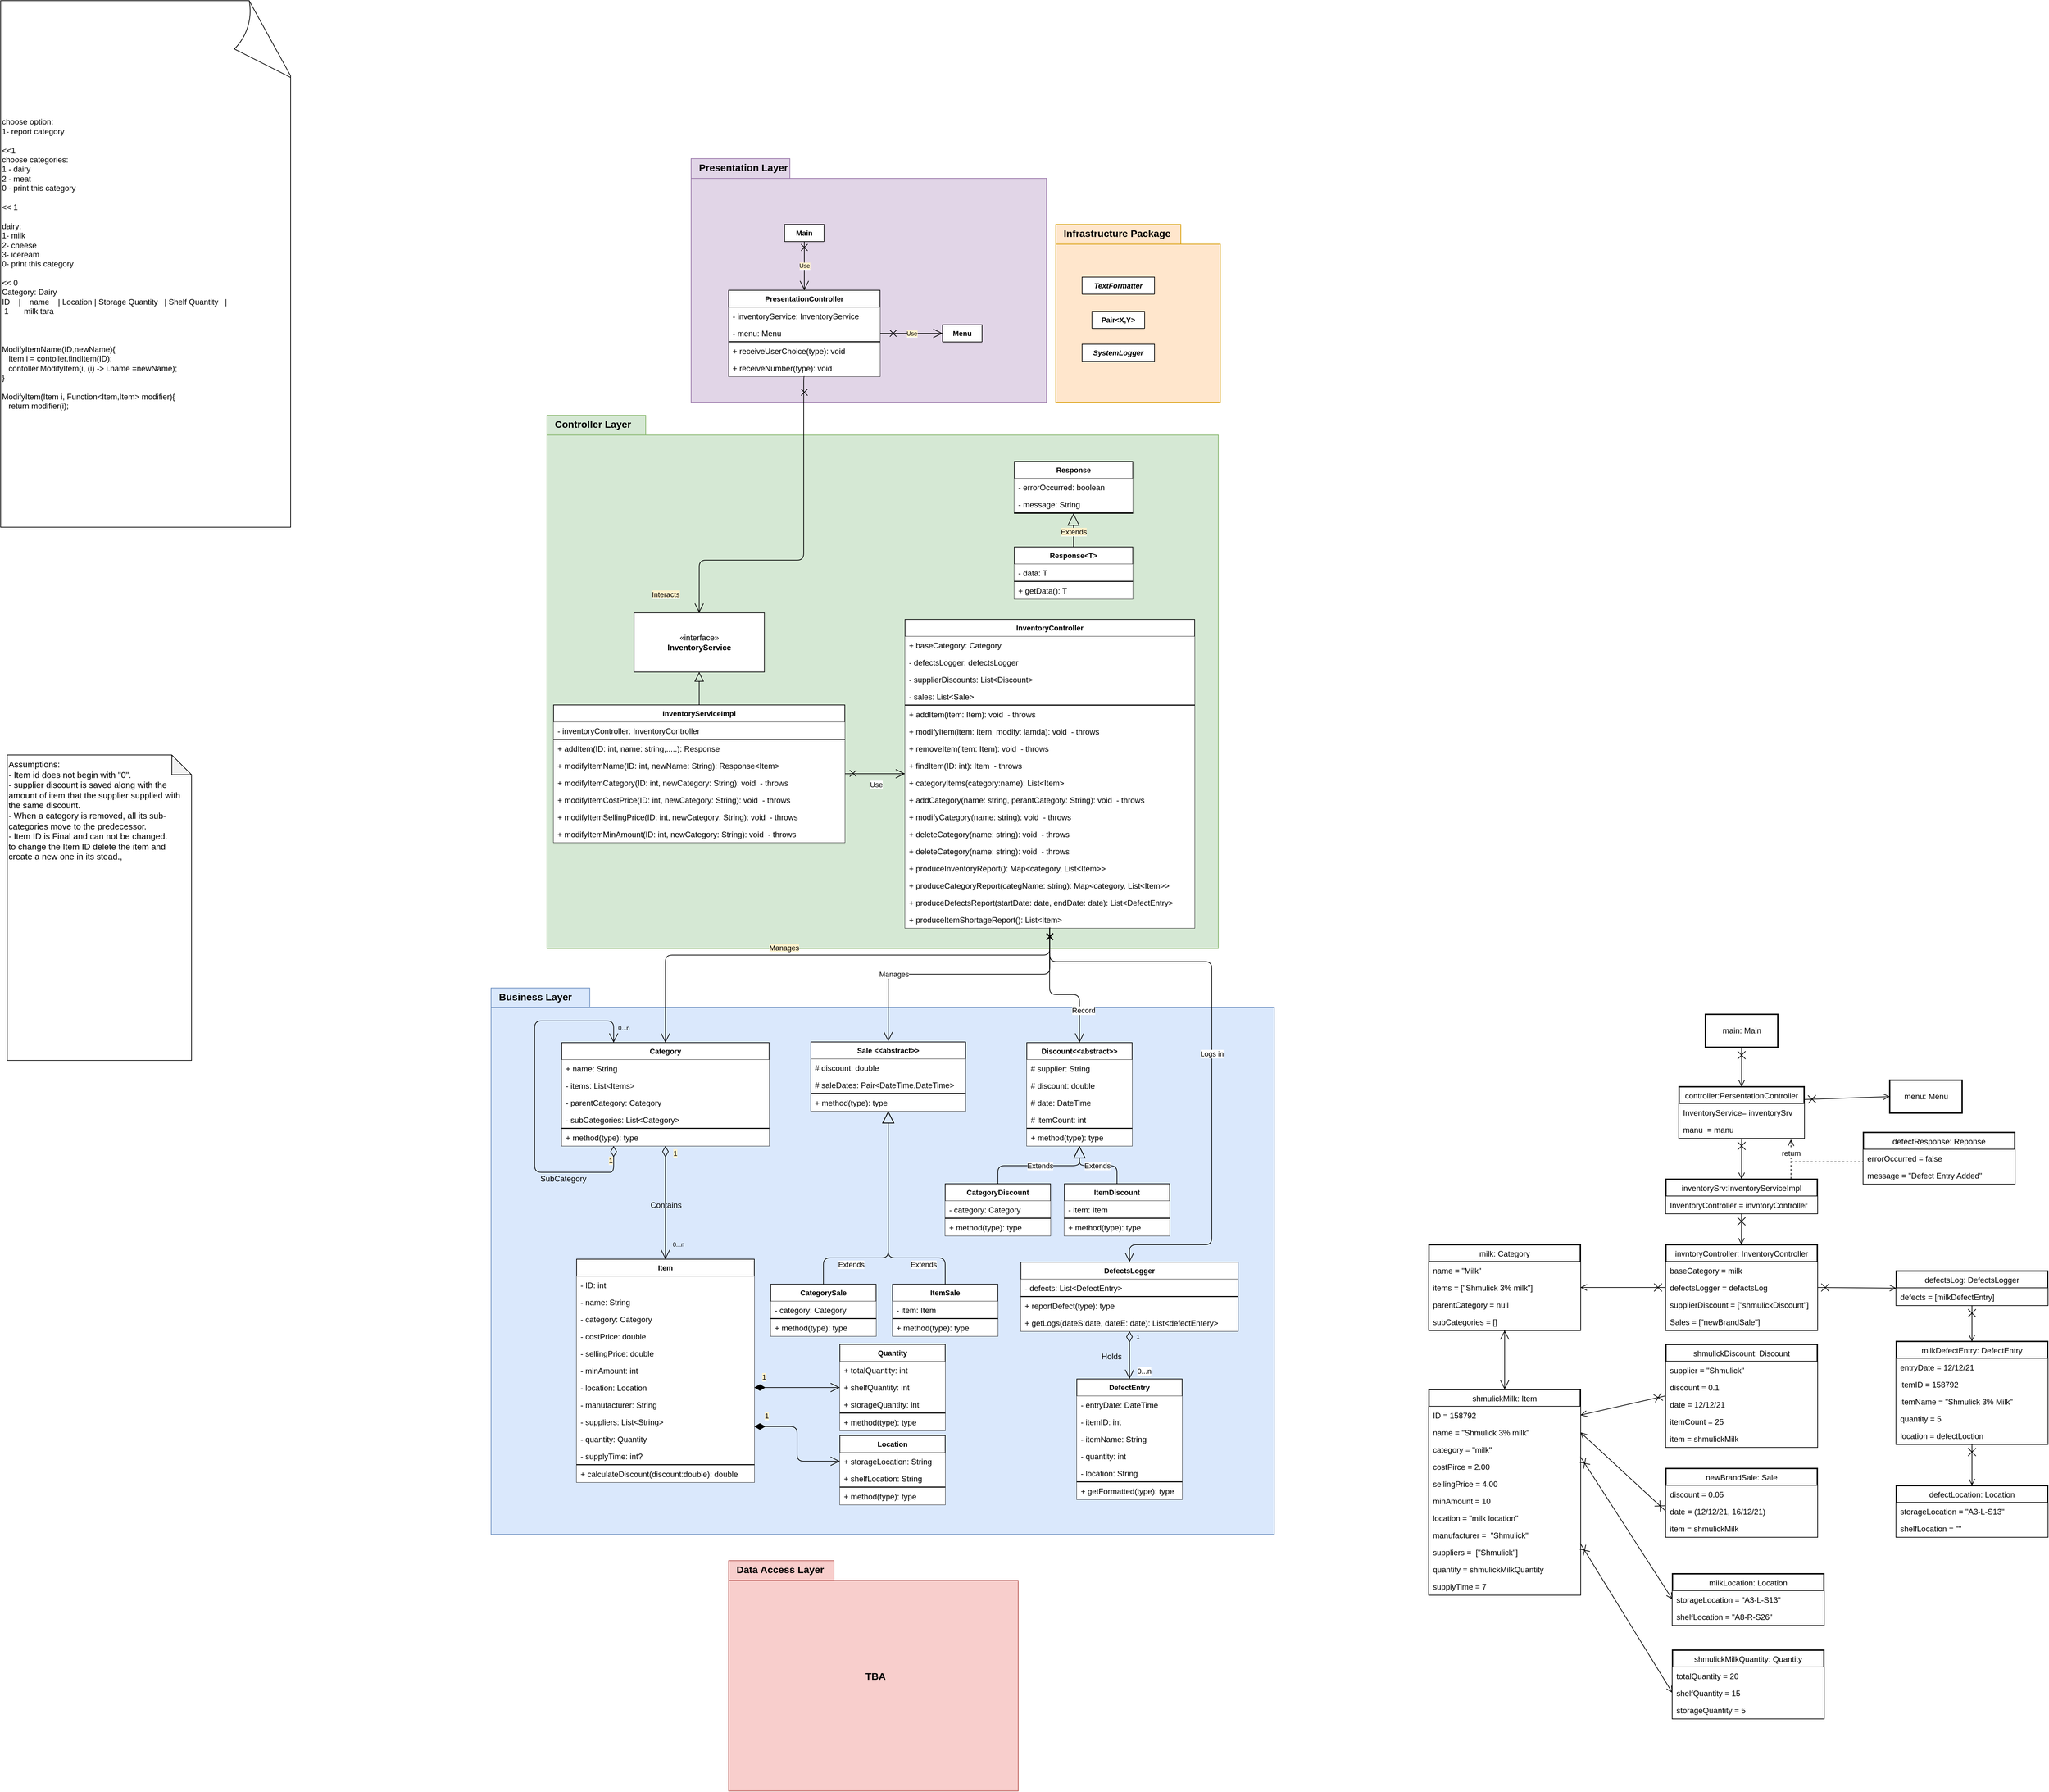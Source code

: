 <mxfile version="14.5.1" type="device"><diagram id="ATPlpsY0TYDfC1yd_XAE" name="Page-1"><mxGraphModel dx="-1046" dy="2581" grid="1" gridSize="10" guides="1" tooltips="1" connect="1" arrows="1" fold="1" page="1" pageScale="1" pageWidth="850" pageHeight="1100" math="0" shadow="0"><root><mxCell id="0"/><mxCell id="1" parent="0"/><mxCell id="OBMGc4E_tT9D71s-H5pn-126" value="&lt;font style=&quot;font-size: 15px&quot;&gt;Infrastructure Package&lt;/font&gt;" style="shape=folder;fontStyle=1;spacingTop=-2;tabWidth=190;tabHeight=30;tabPosition=left;html=1;align=left;verticalAlign=top;fontSize=11;spacingLeft=10;fillColor=#ffe6cc;strokeColor=#d79b00;" parent="1" vertex="1"><mxGeometry x="3483" y="-1750" width="250" height="270" as="geometry"/></mxCell><mxCell id="jfymgJ9V9KaxmRq3N9H0-135" value="&lt;font style=&quot;font-size: 15px&quot;&gt;Presentation Layer&lt;/font&gt;" style="shape=folder;fontStyle=1;spacingTop=-2;tabWidth=150;tabHeight=30;tabPosition=left;html=1;align=left;verticalAlign=top;fontSize=11;spacingLeft=10;fillColor=#e1d5e7;strokeColor=#9673a6;" parent="1" vertex="1"><mxGeometry x="2929" y="-1850" width="540" height="370" as="geometry"/></mxCell><mxCell id="jfymgJ9V9KaxmRq3N9H0-134" value="&lt;font style=&quot;font-size: 15px&quot;&gt;Controller Layer&lt;/font&gt;" style="shape=folder;fontStyle=1;spacingTop=-2;tabWidth=150;tabHeight=30;tabPosition=left;html=1;align=left;verticalAlign=top;fontSize=11;spacingLeft=10;fillColor=#d5e8d4;strokeColor=#82b366;" parent="1" vertex="1"><mxGeometry x="2710" y="-1460" width="1020" height="810" as="geometry"/></mxCell><mxCell id="tJIjyHV54ss8AM1j7SEm-1" value="&lt;font style=&quot;font-size: 15px&quot;&gt;Business Layer&lt;/font&gt;" style="shape=folder;fontStyle=1;spacingTop=-2;tabWidth=150;tabHeight=30;tabPosition=left;html=1;align=left;verticalAlign=top;fontSize=11;spacingLeft=10;fillColor=#dae8fc;strokeColor=#6c8ebf;" parent="1" vertex="1"><mxGeometry x="2625" y="-590" width="1190" height="830" as="geometry"/></mxCell><mxCell id="tJIjyHV54ss8AM1j7SEm-2" value="Item" style="swimlane;fontStyle=1;align=center;verticalAlign=top;childLayout=stackLayout;horizontal=1;startSize=26;horizontalStack=0;resizeParent=1;resizeParentMax=0;resizeLast=0;collapsible=1;marginBottom=0;fontSize=11;" parent="1" vertex="1"><mxGeometry x="2755" y="-178" width="270" height="339" as="geometry"><mxRectangle x="230" y="240" width="90" height="26" as="alternateBounds"/></mxGeometry></mxCell><mxCell id="tJIjyHV54ss8AM1j7SEm-3" value="- ID: int" style="text;align=left;verticalAlign=top;spacingLeft=4;spacingRight=4;overflow=hidden;rotatable=0;points=[[0,0.5],[1,0.5]];portConstraint=eastwest;fillColor=#ffffff;fontStyle=0" parent="tJIjyHV54ss8AM1j7SEm-2" vertex="1"><mxGeometry y="26" width="270" height="26" as="geometry"/></mxCell><mxCell id="tJIjyHV54ss8AM1j7SEm-31" value="- name: String" style="text;align=left;verticalAlign=top;spacingLeft=4;spacingRight=4;overflow=hidden;rotatable=0;points=[[0,0.5],[1,0.5]];portConstraint=eastwest;fillColor=#ffffff;" parent="tJIjyHV54ss8AM1j7SEm-2" vertex="1"><mxGeometry y="52" width="270" height="26" as="geometry"/></mxCell><mxCell id="tJIjyHV54ss8AM1j7SEm-32" value="- category: Category" style="text;align=left;verticalAlign=top;spacingLeft=4;spacingRight=4;overflow=hidden;rotatable=0;points=[[0,0.5],[1,0.5]];portConstraint=eastwest;fillColor=#ffffff;" parent="tJIjyHV54ss8AM1j7SEm-2" vertex="1"><mxGeometry y="78" width="270" height="26" as="geometry"/></mxCell><mxCell id="tJIjyHV54ss8AM1j7SEm-33" value="- costPrice: double&#10;" style="text;align=left;verticalAlign=top;spacingLeft=4;spacingRight=4;overflow=hidden;rotatable=0;points=[[0,0.5],[1,0.5]];portConstraint=eastwest;fillColor=#ffffff;" parent="tJIjyHV54ss8AM1j7SEm-2" vertex="1"><mxGeometry y="104" width="270" height="26" as="geometry"/></mxCell><mxCell id="tJIjyHV54ss8AM1j7SEm-42" value="- sellingPrice: double&#10;" style="text;align=left;verticalAlign=top;spacingLeft=4;spacingRight=4;overflow=hidden;rotatable=0;points=[[0,0.5],[1,0.5]];portConstraint=eastwest;fillColor=#ffffff;" parent="tJIjyHV54ss8AM1j7SEm-2" vertex="1"><mxGeometry y="130" width="270" height="26" as="geometry"/></mxCell><mxCell id="tJIjyHV54ss8AM1j7SEm-39" value="- minAmount: int" style="text;align=left;verticalAlign=top;spacingLeft=4;spacingRight=4;overflow=hidden;rotatable=0;points=[[0,0.5],[1,0.5]];portConstraint=eastwest;fillColor=#ffffff;" parent="tJIjyHV54ss8AM1j7SEm-2" vertex="1"><mxGeometry y="156" width="270" height="26" as="geometry"/></mxCell><mxCell id="tJIjyHV54ss8AM1j7SEm-40" value="- location: Location" style="text;align=left;verticalAlign=top;spacingLeft=4;spacingRight=4;overflow=hidden;rotatable=0;points=[[0,0.5],[1,0.5]];portConstraint=eastwest;fillColor=#ffffff;" parent="tJIjyHV54ss8AM1j7SEm-2" vertex="1"><mxGeometry y="182" width="270" height="26" as="geometry"/></mxCell><mxCell id="tJIjyHV54ss8AM1j7SEm-41" value="- manufacturer: String" style="text;align=left;verticalAlign=top;spacingLeft=4;spacingRight=4;overflow=hidden;rotatable=0;points=[[0,0.5],[1,0.5]];portConstraint=eastwest;fillColor=#ffffff;" parent="tJIjyHV54ss8AM1j7SEm-2" vertex="1"><mxGeometry y="208" width="270" height="26" as="geometry"/></mxCell><mxCell id="tJIjyHV54ss8AM1j7SEm-43" value="- suppliers: List&lt;String&gt;" style="text;align=left;verticalAlign=top;spacingLeft=4;spacingRight=4;overflow=hidden;rotatable=0;points=[[0,0.5],[1,0.5]];portConstraint=eastwest;fillColor=#ffffff;" parent="tJIjyHV54ss8AM1j7SEm-2" vertex="1"><mxGeometry y="234" width="270" height="26" as="geometry"/></mxCell><mxCell id="jfymgJ9V9KaxmRq3N9H0-11" value="- quantity: Quantity" style="text;align=left;verticalAlign=top;spacingLeft=4;spacingRight=4;overflow=hidden;rotatable=0;points=[[0,0.5],[1,0.5]];portConstraint=eastwest;fillColor=#ffffff;" parent="tJIjyHV54ss8AM1j7SEm-2" vertex="1"><mxGeometry y="260" width="270" height="26" as="geometry"/></mxCell><mxCell id="tJIjyHV54ss8AM1j7SEm-45" value="- supplyTime: int?" style="text;align=left;verticalAlign=top;spacingLeft=4;spacingRight=4;overflow=hidden;rotatable=0;points=[[0,0.5],[1,0.5]];portConstraint=eastwest;fillColor=#ffffff;" parent="tJIjyHV54ss8AM1j7SEm-2" vertex="1"><mxGeometry y="286" width="270" height="26" as="geometry"/></mxCell><mxCell id="tJIjyHV54ss8AM1j7SEm-4" value="" style="line;strokeWidth=2;align=left;verticalAlign=middle;spacingTop=-1;spacingLeft=3;spacingRight=3;rotatable=0;labelPosition=right;points=[];portConstraint=eastwest;fillColor=none;perimeterSpacing=0;" parent="tJIjyHV54ss8AM1j7SEm-2" vertex="1"><mxGeometry y="312" width="270" height="1" as="geometry"/></mxCell><mxCell id="tJIjyHV54ss8AM1j7SEm-5" value="+ calculateDiscount(discount:double): double" style="text;align=left;verticalAlign=top;spacingLeft=4;spacingRight=4;overflow=hidden;rotatable=0;points=[[0,0.5],[1,0.5]];portConstraint=eastwest;fillColor=#ffffff;" parent="tJIjyHV54ss8AM1j7SEm-2" vertex="1"><mxGeometry y="313" width="270" height="26" as="geometry"/></mxCell><mxCell id="tJIjyHV54ss8AM1j7SEm-14" value="InventoryController" style="swimlane;fontStyle=1;align=center;verticalAlign=top;childLayout=stackLayout;horizontal=1;startSize=26;horizontalStack=0;resizeParent=1;resizeParentMax=0;resizeLast=0;collapsible=1;marginBottom=0;fontSize=11;" parent="1" vertex="1"><mxGeometry x="3254" y="-1150" width="440" height="469" as="geometry"><mxRectangle x="3215" y="-1330" width="130" height="26" as="alternateBounds"/></mxGeometry></mxCell><mxCell id="jfymgJ9V9KaxmRq3N9H0-21" value="+ baseCategory: Category" style="text;align=left;verticalAlign=top;spacingLeft=4;spacingRight=4;overflow=hidden;rotatable=0;points=[[0,0.5],[1,0.5]];portConstraint=eastwest;fillColor=#ffffff;fontStyle=0" parent="tJIjyHV54ss8AM1j7SEm-14" vertex="1"><mxGeometry y="26" width="440" height="26" as="geometry"/></mxCell><mxCell id="jfymgJ9V9KaxmRq3N9H0-89" value="- defectsLogger: defectsLogger" style="text;align=left;verticalAlign=top;spacingLeft=4;spacingRight=4;overflow=hidden;rotatable=0;points=[[0,0.5],[1,0.5]];portConstraint=eastwest;fillColor=#ffffff;" parent="tJIjyHV54ss8AM1j7SEm-14" vertex="1"><mxGeometry y="52" width="440" height="26" as="geometry"/></mxCell><mxCell id="jfymgJ9V9KaxmRq3N9H0-104" value="- supplierDiscounts: List&lt;Discount&gt;" style="text;align=left;verticalAlign=top;spacingLeft=4;spacingRight=4;overflow=hidden;rotatable=0;points=[[0,0.5],[1,0.5]];portConstraint=eastwest;fillColor=#ffffff;" parent="tJIjyHV54ss8AM1j7SEm-14" vertex="1"><mxGeometry y="78" width="440" height="26" as="geometry"/></mxCell><mxCell id="jfymgJ9V9KaxmRq3N9H0-106" value="- sales: List&lt;Sale&gt;" style="text;align=left;verticalAlign=top;spacingLeft=4;spacingRight=4;overflow=hidden;rotatable=0;points=[[0,0.5],[1,0.5]];portConstraint=eastwest;fillColor=#ffffff;" parent="tJIjyHV54ss8AM1j7SEm-14" vertex="1"><mxGeometry y="104" width="440" height="26" as="geometry"/></mxCell><mxCell id="tJIjyHV54ss8AM1j7SEm-16" value="" style="line;strokeWidth=2;align=left;verticalAlign=middle;spacingTop=-1;spacingLeft=3;spacingRight=3;rotatable=0;labelPosition=right;points=[];portConstraint=eastwest;fillColor=none;perimeterSpacing=0;" parent="tJIjyHV54ss8AM1j7SEm-14" vertex="1"><mxGeometry y="130" width="440" height="1" as="geometry"/></mxCell><mxCell id="tJIjyHV54ss8AM1j7SEm-17" value="+ addItem(item: Item): void  - throws" style="text;align=left;verticalAlign=top;spacingLeft=4;spacingRight=4;overflow=hidden;rotatable=0;points=[[0,0.5],[1,0.5]];portConstraint=eastwest;fillColor=#ffffff;" parent="tJIjyHV54ss8AM1j7SEm-14" vertex="1"><mxGeometry y="131" width="440" height="26" as="geometry"/></mxCell><mxCell id="jfymgJ9V9KaxmRq3N9H0-18" value="+ modifyItem(item: Item, modify: lamda): void  - throws" style="text;align=left;verticalAlign=top;spacingLeft=4;spacingRight=4;overflow=hidden;rotatable=0;points=[[0,0.5],[1,0.5]];portConstraint=eastwest;fillColor=#ffffff;" parent="tJIjyHV54ss8AM1j7SEm-14" vertex="1"><mxGeometry y="157" width="440" height="26" as="geometry"/></mxCell><mxCell id="jfymgJ9V9KaxmRq3N9H0-19" value="+ removeItem(item: Item): void  - throws" style="text;align=left;verticalAlign=top;spacingLeft=4;spacingRight=4;overflow=hidden;rotatable=0;points=[[0,0.5],[1,0.5]];portConstraint=eastwest;fillColor=#ffffff;" parent="tJIjyHV54ss8AM1j7SEm-14" vertex="1"><mxGeometry y="183" width="440" height="26" as="geometry"/></mxCell><mxCell id="jfymgJ9V9KaxmRq3N9H0-20" value="+ findItem(ID: int): Item  - throws" style="text;align=left;verticalAlign=top;spacingLeft=4;spacingRight=4;overflow=hidden;rotatable=0;points=[[0,0.5],[1,0.5]];portConstraint=eastwest;fillColor=#ffffff;" parent="tJIjyHV54ss8AM1j7SEm-14" vertex="1"><mxGeometry y="209" width="440" height="26" as="geometry"/></mxCell><mxCell id="jfymgJ9V9KaxmRq3N9H0-100" value="+ categoryItems(category:name): List&lt;Item&gt;" style="text;align=left;verticalAlign=top;spacingLeft=4;spacingRight=4;overflow=hidden;rotatable=0;points=[[0,0.5],[1,0.5]];portConstraint=eastwest;fillColor=#ffffff;" parent="tJIjyHV54ss8AM1j7SEm-14" vertex="1"><mxGeometry y="235" width="440" height="26" as="geometry"/></mxCell><mxCell id="jfymgJ9V9KaxmRq3N9H0-26" value="+ addCategory(name: string, perantCategoty: String): void  - throws" style="text;align=left;verticalAlign=top;spacingLeft=4;spacingRight=4;overflow=hidden;rotatable=0;points=[[0,0.5],[1,0.5]];portConstraint=eastwest;fillColor=#ffffff;" parent="tJIjyHV54ss8AM1j7SEm-14" vertex="1"><mxGeometry y="261" width="440" height="26" as="geometry"/></mxCell><mxCell id="jfymgJ9V9KaxmRq3N9H0-27" value="+ modifyCategory(name: string): void  - throws" style="text;align=left;verticalAlign=top;spacingLeft=4;spacingRight=4;overflow=hidden;rotatable=0;points=[[0,0.5],[1,0.5]];portConstraint=eastwest;fillColor=#ffffff;" parent="tJIjyHV54ss8AM1j7SEm-14" vertex="1"><mxGeometry y="287" width="440" height="26" as="geometry"/></mxCell><mxCell id="jfymgJ9V9KaxmRq3N9H0-28" value="+ deleteCategory(name: string): void  - throws" style="text;align=left;verticalAlign=top;spacingLeft=4;spacingRight=4;overflow=hidden;rotatable=0;points=[[0,0.5],[1,0.5]];portConstraint=eastwest;fillColor=#ffffff;" parent="tJIjyHV54ss8AM1j7SEm-14" vertex="1"><mxGeometry y="313" width="440" height="26" as="geometry"/></mxCell><mxCell id="jfymgJ9V9KaxmRq3N9H0-95" value="+ deleteCategory(name: string): void  - throws" style="text;align=left;verticalAlign=top;spacingLeft=4;spacingRight=4;overflow=hidden;rotatable=0;points=[[0,0.5],[1,0.5]];portConstraint=eastwest;fillColor=#ffffff;" parent="tJIjyHV54ss8AM1j7SEm-14" vertex="1"><mxGeometry y="339" width="440" height="26" as="geometry"/></mxCell><mxCell id="jfymgJ9V9KaxmRq3N9H0-96" value="+ produceInventoryReport(): Map&lt;category, List&lt;Item&gt;&gt;" style="text;align=left;verticalAlign=top;spacingLeft=4;spacingRight=4;overflow=hidden;rotatable=0;points=[[0,0.5],[1,0.5]];portConstraint=eastwest;fillColor=#ffffff;" parent="tJIjyHV54ss8AM1j7SEm-14" vertex="1"><mxGeometry y="365" width="440" height="26" as="geometry"/></mxCell><mxCell id="jfymgJ9V9KaxmRq3N9H0-98" value="+ produceCategoryReport(categName: string): Map&lt;category, List&lt;Item&gt;&gt;" style="text;align=left;verticalAlign=top;spacingLeft=4;spacingRight=4;overflow=hidden;rotatable=0;points=[[0,0.5],[1,0.5]];portConstraint=eastwest;fillColor=#ffffff;" parent="tJIjyHV54ss8AM1j7SEm-14" vertex="1"><mxGeometry y="391" width="440" height="26" as="geometry"/></mxCell><mxCell id="jfymgJ9V9KaxmRq3N9H0-97" value="+ produceDefectsReport(startDate: date, endDate: date): List&lt;DefectEntry&gt;" style="text;align=left;verticalAlign=top;spacingLeft=4;spacingRight=4;overflow=hidden;rotatable=0;points=[[0,0.5],[1,0.5]];portConstraint=eastwest;fillColor=#ffffff;" parent="tJIjyHV54ss8AM1j7SEm-14" vertex="1"><mxGeometry y="417" width="440" height="26" as="geometry"/></mxCell><mxCell id="jfymgJ9V9KaxmRq3N9H0-99" value="+ produceItemShortageReport(): List&lt;Item&gt;" style="text;align=left;verticalAlign=top;spacingLeft=4;spacingRight=4;overflow=hidden;rotatable=0;points=[[0,0.5],[1,0.5]];portConstraint=eastwest;fillColor=#ffffff;" parent="tJIjyHV54ss8AM1j7SEm-14" vertex="1"><mxGeometry y="443" width="440" height="26" as="geometry"/></mxCell><mxCell id="tJIjyHV54ss8AM1j7SEm-18" value="Discount&lt;&lt;abstract&gt;&gt;" style="swimlane;fontStyle=1;align=center;verticalAlign=top;childLayout=stackLayout;horizontal=1;startSize=26;horizontalStack=0;resizeParent=1;resizeParentMax=0;resizeLast=0;collapsible=1;marginBottom=0;fontSize=11;" parent="1" vertex="1"><mxGeometry x="3439" y="-507" width="160" height="157" as="geometry"/></mxCell><mxCell id="tJIjyHV54ss8AM1j7SEm-19" value="# supplier: String" style="text;align=left;verticalAlign=top;spacingLeft=4;spacingRight=4;overflow=hidden;rotatable=0;points=[[0,0.5],[1,0.5]];portConstraint=eastwest;fillColor=#ffffff;" parent="tJIjyHV54ss8AM1j7SEm-18" vertex="1"><mxGeometry y="26" width="160" height="26" as="geometry"/></mxCell><mxCell id="jfymgJ9V9KaxmRq3N9H0-1" value="# discount: double" style="text;align=left;verticalAlign=top;spacingLeft=4;spacingRight=4;overflow=hidden;rotatable=0;points=[[0,0.5],[1,0.5]];portConstraint=eastwest;fillColor=#ffffff;" parent="tJIjyHV54ss8AM1j7SEm-18" vertex="1"><mxGeometry y="52" width="160" height="26" as="geometry"/></mxCell><mxCell id="jfymgJ9V9KaxmRq3N9H0-2" value="# date: DateTime" style="text;align=left;verticalAlign=top;spacingLeft=4;spacingRight=4;overflow=hidden;rotatable=0;points=[[0,0.5],[1,0.5]];portConstraint=eastwest;fillColor=#ffffff;" parent="tJIjyHV54ss8AM1j7SEm-18" vertex="1"><mxGeometry y="78" width="160" height="26" as="geometry"/></mxCell><mxCell id="jfymgJ9V9KaxmRq3N9H0-3" value="# itemCount: int" style="text;align=left;verticalAlign=top;spacingLeft=4;spacingRight=4;overflow=hidden;rotatable=0;points=[[0,0.5],[1,0.5]];portConstraint=eastwest;fillColor=#ffffff;" parent="tJIjyHV54ss8AM1j7SEm-18" vertex="1"><mxGeometry y="104" width="160" height="26" as="geometry"/></mxCell><mxCell id="tJIjyHV54ss8AM1j7SEm-20" value="" style="line;strokeWidth=2;align=left;verticalAlign=middle;spacingTop=-1;spacingLeft=3;spacingRight=3;rotatable=0;labelPosition=right;points=[];portConstraint=eastwest;fillColor=none;perimeterSpacing=0;" parent="tJIjyHV54ss8AM1j7SEm-18" vertex="1"><mxGeometry y="130" width="160" height="1" as="geometry"/></mxCell><mxCell id="tJIjyHV54ss8AM1j7SEm-21" value="+ method(type): type" style="text;align=left;verticalAlign=top;spacingLeft=4;spacingRight=4;overflow=hidden;rotatable=0;points=[[0,0.5],[1,0.5]];portConstraint=eastwest;fillColor=#ffffff;" parent="tJIjyHV54ss8AM1j7SEm-18" vertex="1"><mxGeometry y="131" width="160" height="26" as="geometry"/></mxCell><mxCell id="tJIjyHV54ss8AM1j7SEm-26" value="Category" style="swimlane;fontStyle=1;align=center;verticalAlign=top;childLayout=stackLayout;horizontal=1;startSize=26;horizontalStack=0;resizeParent=1;resizeParentMax=0;resizeLast=0;collapsible=1;marginBottom=0;fontSize=11;" parent="1" vertex="1"><mxGeometry x="2732.5" y="-507" width="315" height="157" as="geometry"/></mxCell><mxCell id="tJIjyHV54ss8AM1j7SEm-27" value="+ name: String" style="text;align=left;verticalAlign=top;spacingLeft=4;spacingRight=4;overflow=hidden;rotatable=0;points=[[0,0.5],[1,0.5]];portConstraint=eastwest;fillColor=#ffffff;" parent="tJIjyHV54ss8AM1j7SEm-26" vertex="1"><mxGeometry y="26" width="315" height="26" as="geometry"/></mxCell><mxCell id="jfymgJ9V9KaxmRq3N9H0-45" value="- items: List&lt;Items&gt;" style="text;align=left;verticalAlign=top;spacingLeft=4;spacingRight=4;overflow=hidden;rotatable=0;points=[[0,0.5],[1,0.5]];portConstraint=eastwest;fillColor=#ffffff;" parent="tJIjyHV54ss8AM1j7SEm-26" vertex="1"><mxGeometry y="52" width="315" height="26" as="geometry"/></mxCell><mxCell id="jfymgJ9V9KaxmRq3N9H0-58" value="- parentCategory: Category" style="text;align=left;verticalAlign=top;spacingLeft=4;spacingRight=4;overflow=hidden;rotatable=0;points=[[0,0.5],[1,0.5]];portConstraint=eastwest;fillColor=#ffffff;" parent="tJIjyHV54ss8AM1j7SEm-26" vertex="1"><mxGeometry y="78" width="315" height="26" as="geometry"/></mxCell><mxCell id="jfymgJ9V9KaxmRq3N9H0-59" value="- subCategories: List&lt;Category&gt;" style="text;align=left;verticalAlign=top;spacingLeft=4;spacingRight=4;overflow=hidden;rotatable=0;points=[[0,0.5],[1,0.5]];portConstraint=eastwest;fillColor=#ffffff;" parent="tJIjyHV54ss8AM1j7SEm-26" vertex="1"><mxGeometry y="104" width="315" height="26" as="geometry"/></mxCell><mxCell id="tJIjyHV54ss8AM1j7SEm-28" value="" style="line;strokeWidth=2;align=left;verticalAlign=middle;spacingTop=-1;spacingLeft=3;spacingRight=3;rotatable=0;labelPosition=right;points=[];portConstraint=eastwest;fillColor=none;perimeterSpacing=0;" parent="tJIjyHV54ss8AM1j7SEm-26" vertex="1"><mxGeometry y="130" width="315" height="1" as="geometry"/></mxCell><mxCell id="tJIjyHV54ss8AM1j7SEm-29" value="+ method(type): type" style="text;align=left;verticalAlign=top;spacingLeft=4;spacingRight=4;overflow=hidden;rotatable=0;points=[[0,0.5],[1,0.5]];portConstraint=eastwest;fillColor=#ffffff;" parent="tJIjyHV54ss8AM1j7SEm-26" vertex="1"><mxGeometry y="131" width="315" height="26" as="geometry"/></mxCell><mxCell id="tJIjyHV54ss8AM1j7SEm-38" value="&lt;div style=&quot;font-size: 13px&quot;&gt;&lt;font style=&quot;font-size: 13px&quot;&gt;Assumptions:&lt;/font&gt;&lt;/div&gt;&lt;div style=&quot;font-size: 13px&quot;&gt;&lt;font style=&quot;font-size: 13px&quot;&gt;- Item id does not begin with &quot;0&quot;.&lt;br&gt;&lt;/font&gt;&lt;/div&gt;&lt;div style=&quot;font-size: 13px&quot;&gt;&lt;font style=&quot;font-size: 13px&quot;&gt;- supplier discount is saved along with the amount of item that the supplier supplied with the same discount.&lt;/font&gt;&lt;/div&gt;&lt;div style=&quot;font-size: 13px&quot;&gt;&lt;font style=&quot;font-size: 13px&quot;&gt;- When a category is removed, all its sub-categories move to the predecessor.&lt;/font&gt;&lt;/div&gt;&lt;div style=&quot;font-size: 13px&quot;&gt;&lt;font style=&quot;font-size: 13px&quot;&gt;- Item ID is Final and can not be changed.&lt;/font&gt;&lt;/div&gt;&lt;div style=&quot;font-size: 13px&quot;&gt;&lt;font style=&quot;font-size: 13px&quot;&gt;to change the Item ID delete the item and create a new one in its stead.,&lt;/font&gt;&lt;/div&gt;" style="shape=note;whiteSpace=wrap;html=1;backgroundOutline=1;darkOpacity=0.05;startSize=26;fontSize=11;align=left;verticalAlign=top;" parent="1" vertex="1"><mxGeometry x="1890" y="-944" width="280" height="464" as="geometry"/></mxCell><mxCell id="jfymgJ9V9KaxmRq3N9H0-5" value="ItemDiscount" style="swimlane;fontStyle=1;align=center;verticalAlign=top;childLayout=stackLayout;horizontal=1;startSize=26;horizontalStack=0;resizeParent=1;resizeParentMax=0;resizeLast=0;collapsible=1;marginBottom=0;fontSize=11;" parent="1" vertex="1"><mxGeometry x="3496" y="-292.5" width="160" height="79" as="geometry"/></mxCell><mxCell id="jfymgJ9V9KaxmRq3N9H0-6" value="- item: Item" style="text;align=left;verticalAlign=top;spacingLeft=4;spacingRight=4;overflow=hidden;rotatable=0;points=[[0,0.5],[1,0.5]];portConstraint=eastwest;fillColor=#ffffff;" parent="jfymgJ9V9KaxmRq3N9H0-5" vertex="1"><mxGeometry y="26" width="160" height="26" as="geometry"/></mxCell><mxCell id="jfymgJ9V9KaxmRq3N9H0-7" value="" style="line;strokeWidth=2;align=left;verticalAlign=middle;spacingTop=-1;spacingLeft=3;spacingRight=3;rotatable=0;labelPosition=right;points=[];portConstraint=eastwest;fillColor=none;perimeterSpacing=0;" parent="jfymgJ9V9KaxmRq3N9H0-5" vertex="1"><mxGeometry y="52" width="160" height="1" as="geometry"/></mxCell><mxCell id="jfymgJ9V9KaxmRq3N9H0-8" value="+ method(type): type" style="text;align=left;verticalAlign=top;spacingLeft=4;spacingRight=4;overflow=hidden;rotatable=0;points=[[0,0.5],[1,0.5]];portConstraint=eastwest;fillColor=#ffffff;" parent="jfymgJ9V9KaxmRq3N9H0-5" vertex="1"><mxGeometry y="53" width="160" height="26" as="geometry"/></mxCell><mxCell id="jfymgJ9V9KaxmRq3N9H0-9" value="Extends" style="endArrow=block;endSize=16;endFill=0;html=1;entryX=0.5;entryY=1;entryDx=0;entryDy=0;exitX=0.5;exitY=0;exitDx=0;exitDy=0;edgeStyle=orthogonalEdgeStyle;" parent="1" source="tJIjyHV54ss8AM1j7SEm-22" target="tJIjyHV54ss8AM1j7SEm-18" edge="1"><mxGeometry width="160" relative="1" as="geometry"><mxPoint x="3470" y="-280" as="sourcePoint"/><mxPoint x="3630" y="-280" as="targetPoint"/><Array as="points"><mxPoint x="3395" y="-320"/><mxPoint x="3519" y="-320"/></Array></mxGeometry></mxCell><mxCell id="jfymgJ9V9KaxmRq3N9H0-10" value="Extends" style="endArrow=block;endSize=16;endFill=0;html=1;entryX=0.5;entryY=1;entryDx=0;entryDy=0;exitX=0.5;exitY=0;exitDx=0;exitDy=0;edgeStyle=orthogonalEdgeStyle;" parent="1" source="jfymgJ9V9KaxmRq3N9H0-5" target="tJIjyHV54ss8AM1j7SEm-18" edge="1"><mxGeometry width="160" relative="1" as="geometry"><mxPoint x="3740" y="-281" as="sourcePoint"/><mxPoint x="3900" y="-281" as="targetPoint"/><Array as="points"><mxPoint x="3576" y="-320"/><mxPoint x="3519" y="-320"/></Array></mxGeometry></mxCell><mxCell id="jfymgJ9V9KaxmRq3N9H0-12" value="Quantity" style="swimlane;fontStyle=1;align=center;verticalAlign=top;childLayout=stackLayout;horizontal=1;startSize=26;horizontalStack=0;resizeParent=1;resizeParentMax=0;resizeLast=0;collapsible=1;marginBottom=0;fontSize=11;" parent="1" vertex="1"><mxGeometry x="3155" y="-48.5" width="160" height="131" as="geometry"/></mxCell><mxCell id="jfymgJ9V9KaxmRq3N9H0-13" value="+ totalQuantity: int" style="text;align=left;verticalAlign=top;spacingLeft=4;spacingRight=4;overflow=hidden;rotatable=0;points=[[0,0.5],[1,0.5]];portConstraint=eastwest;fillColor=#ffffff;" parent="jfymgJ9V9KaxmRq3N9H0-12" vertex="1"><mxGeometry y="26" width="160" height="26" as="geometry"/></mxCell><mxCell id="jfymgJ9V9KaxmRq3N9H0-16" value="+ shelfQuantity: int" style="text;align=left;verticalAlign=top;spacingLeft=4;spacingRight=4;overflow=hidden;rotatable=0;points=[[0,0.5],[1,0.5]];portConstraint=eastwest;fillColor=#ffffff;" parent="jfymgJ9V9KaxmRq3N9H0-12" vertex="1"><mxGeometry y="52" width="160" height="26" as="geometry"/></mxCell><mxCell id="jfymgJ9V9KaxmRq3N9H0-17" value="+ storageQuantity: int" style="text;align=left;verticalAlign=top;spacingLeft=4;spacingRight=4;overflow=hidden;rotatable=0;points=[[0,0.5],[1,0.5]];portConstraint=eastwest;fillColor=#ffffff;" parent="jfymgJ9V9KaxmRq3N9H0-12" vertex="1"><mxGeometry y="78" width="160" height="26" as="geometry"/></mxCell><mxCell id="jfymgJ9V9KaxmRq3N9H0-14" value="" style="line;strokeWidth=2;align=left;verticalAlign=middle;spacingTop=-1;spacingLeft=3;spacingRight=3;rotatable=0;labelPosition=right;points=[];portConstraint=eastwest;fillColor=none;perimeterSpacing=0;" parent="jfymgJ9V9KaxmRq3N9H0-12" vertex="1"><mxGeometry y="104" width="160" height="1" as="geometry"/></mxCell><mxCell id="jfymgJ9V9KaxmRq3N9H0-15" value="+ method(type): type" style="text;align=left;verticalAlign=top;spacingLeft=4;spacingRight=4;overflow=hidden;rotatable=0;points=[[0,0.5],[1,0.5]];portConstraint=eastwest;fillColor=#ffffff;" parent="jfymgJ9V9KaxmRq3N9H0-12" vertex="1"><mxGeometry y="105" width="160" height="26" as="geometry"/></mxCell><mxCell id="jfymgJ9V9KaxmRq3N9H0-57" value="choose option:&lt;br&gt;1- report category&lt;br&gt;&lt;br&gt;&amp;lt;&amp;lt;1&lt;br&gt;choose categories:&lt;br&gt;1 - dairy&lt;br&gt;2 - meat&lt;br&gt;0 - print this category&lt;br&gt;&lt;br&gt;&amp;lt;&amp;lt; 1&lt;br&gt;&lt;br&gt;dairy:&lt;br&gt;1- milk&lt;br&gt;2- cheese&lt;br&gt;3- iceream&lt;br&gt;0- print this category&lt;br&gt;&lt;br&gt;&amp;lt;&amp;lt; 0&lt;br&gt;Category: Dairy&lt;br&gt;ID&amp;nbsp; &amp;nbsp; |&amp;nbsp; &amp;nbsp; name&amp;nbsp; &amp;nbsp; | Location | Storage Quantity&amp;nbsp; &amp;nbsp;| Shelf Quantity&amp;nbsp; &amp;nbsp;|&lt;br&gt;&amp;nbsp;1&amp;nbsp; &amp;nbsp; &amp;nbsp; &amp;nbsp;milk tara&amp;nbsp; &amp;nbsp;&amp;nbsp;&lt;br&gt;&lt;br&gt;&lt;br&gt;&lt;br&gt;ModifyItemName(ID,newName){&lt;br&gt;&amp;nbsp; &amp;nbsp;Item i = contoller.findItem(ID);&lt;br&gt;&amp;nbsp; &amp;nbsp;contoller.ModifyItem(i, (i) -&amp;gt; i.name =newName);&lt;br&gt;}&lt;br&gt;&lt;br&gt;ModifyItem(Item i, Function&amp;lt;Item,Item&amp;gt; modifier){&lt;br&gt;&amp;nbsp; &amp;nbsp;return modifier(i);" style="whiteSpace=wrap;html=1;shape=mxgraph.basic.document;align=left;" parent="1" vertex="1"><mxGeometry x="1880" y="-2090" width="445" height="800" as="geometry"/></mxCell><mxCell id="jfymgJ9V9KaxmRq3N9H0-60" value="Sale &lt;&lt;abstract&gt;&gt;" style="swimlane;fontStyle=1;align=center;verticalAlign=top;childLayout=stackLayout;horizontal=1;startSize=26;horizontalStack=0;resizeParent=1;resizeParentMax=0;resizeLast=0;collapsible=1;marginBottom=0;fontSize=11;" parent="1" vertex="1"><mxGeometry x="3111" y="-508" width="235" height="105" as="geometry"/></mxCell><mxCell id="jfymgJ9V9KaxmRq3N9H0-61" value="# discount: double" style="text;align=left;verticalAlign=top;spacingLeft=4;spacingRight=4;overflow=hidden;rotatable=0;points=[[0,0.5],[1,0.5]];portConstraint=eastwest;fillColor=#ffffff;" parent="jfymgJ9V9KaxmRq3N9H0-60" vertex="1"><mxGeometry y="26" width="235" height="26" as="geometry"/></mxCell><mxCell id="jfymgJ9V9KaxmRq3N9H0-64" value="# saleDates: Pair&lt;DateTime,DateTime&gt;" style="text;align=left;verticalAlign=top;spacingLeft=4;spacingRight=4;overflow=hidden;rotatable=0;points=[[0,0.5],[1,0.5]];portConstraint=eastwest;fillColor=#ffffff;" parent="jfymgJ9V9KaxmRq3N9H0-60" vertex="1"><mxGeometry y="52" width="235" height="26" as="geometry"/></mxCell><mxCell id="jfymgJ9V9KaxmRq3N9H0-62" value="" style="line;strokeWidth=2;align=left;verticalAlign=middle;spacingTop=-1;spacingLeft=3;spacingRight=3;rotatable=0;labelPosition=right;points=[];portConstraint=eastwest;fillColor=none;perimeterSpacing=0;" parent="jfymgJ9V9KaxmRq3N9H0-60" vertex="1"><mxGeometry y="78" width="235" height="1" as="geometry"/></mxCell><mxCell id="jfymgJ9V9KaxmRq3N9H0-63" value="+ method(type): type" style="text;align=left;verticalAlign=top;spacingLeft=4;spacingRight=4;overflow=hidden;rotatable=0;points=[[0,0.5],[1,0.5]];portConstraint=eastwest;fillColor=#ffffff;" parent="jfymgJ9V9KaxmRq3N9H0-60" vertex="1"><mxGeometry y="79" width="235" height="26" as="geometry"/></mxCell><mxCell id="jfymgJ9V9KaxmRq3N9H0-66" value="CategorySale" style="swimlane;fontStyle=1;align=center;verticalAlign=top;childLayout=stackLayout;horizontal=1;startSize=26;horizontalStack=0;resizeParent=1;resizeParentMax=0;resizeLast=0;collapsible=1;marginBottom=0;fontSize=11;" parent="1" vertex="1"><mxGeometry x="3050" y="-140" width="160" height="79" as="geometry"/></mxCell><mxCell id="jfymgJ9V9KaxmRq3N9H0-67" value="- category: Category" style="text;align=left;verticalAlign=top;spacingLeft=4;spacingRight=4;overflow=hidden;rotatable=0;points=[[0,0.5],[1,0.5]];portConstraint=eastwest;fillColor=#ffffff;" parent="jfymgJ9V9KaxmRq3N9H0-66" vertex="1"><mxGeometry y="26" width="160" height="26" as="geometry"/></mxCell><mxCell id="jfymgJ9V9KaxmRq3N9H0-68" value="" style="line;strokeWidth=2;align=left;verticalAlign=middle;spacingTop=-1;spacingLeft=3;spacingRight=3;rotatable=0;labelPosition=right;points=[];portConstraint=eastwest;fillColor=none;perimeterSpacing=0;" parent="jfymgJ9V9KaxmRq3N9H0-66" vertex="1"><mxGeometry y="52" width="160" height="1" as="geometry"/></mxCell><mxCell id="jfymgJ9V9KaxmRq3N9H0-69" value="+ method(type): type" style="text;align=left;verticalAlign=top;spacingLeft=4;spacingRight=4;overflow=hidden;rotatable=0;points=[[0,0.5],[1,0.5]];portConstraint=eastwest;fillColor=#ffffff;" parent="jfymgJ9V9KaxmRq3N9H0-66" vertex="1"><mxGeometry y="53" width="160" height="26" as="geometry"/></mxCell><mxCell id="jfymgJ9V9KaxmRq3N9H0-70" value="ItemSale" style="swimlane;fontStyle=1;align=center;verticalAlign=top;childLayout=stackLayout;horizontal=1;startSize=26;horizontalStack=0;resizeParent=1;resizeParentMax=0;resizeLast=0;collapsible=1;marginBottom=0;fontSize=11;" parent="1" vertex="1"><mxGeometry x="3235" y="-140" width="160" height="79" as="geometry"/></mxCell><mxCell id="jfymgJ9V9KaxmRq3N9H0-71" value="- item: Item" style="text;align=left;verticalAlign=top;spacingLeft=4;spacingRight=4;overflow=hidden;rotatable=0;points=[[0,0.5],[1,0.5]];portConstraint=eastwest;fillColor=#ffffff;" parent="jfymgJ9V9KaxmRq3N9H0-70" vertex="1"><mxGeometry y="26" width="160" height="26" as="geometry"/></mxCell><mxCell id="jfymgJ9V9KaxmRq3N9H0-72" value="" style="line;strokeWidth=2;align=left;verticalAlign=middle;spacingTop=-1;spacingLeft=3;spacingRight=3;rotatable=0;labelPosition=right;points=[];portConstraint=eastwest;fillColor=none;perimeterSpacing=0;" parent="jfymgJ9V9KaxmRq3N9H0-70" vertex="1"><mxGeometry y="52" width="160" height="1" as="geometry"/></mxCell><mxCell id="jfymgJ9V9KaxmRq3N9H0-73" value="+ method(type): type" style="text;align=left;verticalAlign=top;spacingLeft=4;spacingRight=4;overflow=hidden;rotatable=0;points=[[0,0.5],[1,0.5]];portConstraint=eastwest;fillColor=#ffffff;" parent="jfymgJ9V9KaxmRq3N9H0-70" vertex="1"><mxGeometry y="53" width="160" height="26" as="geometry"/></mxCell><mxCell id="jfymgJ9V9KaxmRq3N9H0-74" value="Extends" style="endArrow=block;endSize=16;endFill=0;html=1;entryX=0.5;entryY=1;entryDx=0;entryDy=0;exitX=0.5;exitY=0;exitDx=0;exitDy=0;edgeStyle=orthogonalEdgeStyle;" parent="1" source="jfymgJ9V9KaxmRq3N9H0-66" target="jfymgJ9V9KaxmRq3N9H0-60" edge="1"><mxGeometry x="-0.545" y="-10" width="160" relative="1" as="geometry"><mxPoint x="3030" y="-240" as="sourcePoint"/><mxPoint x="3190" y="-240" as="targetPoint"/><Array as="points"><mxPoint x="3130" y="-180"/><mxPoint x="3229" y="-180"/></Array><mxPoint as="offset"/></mxGeometry></mxCell><mxCell id="jfymgJ9V9KaxmRq3N9H0-75" value="Extends" style="endArrow=block;endSize=16;endFill=0;html=1;exitX=0.5;exitY=0;exitDx=0;exitDy=0;entryX=0.5;entryY=1;entryDx=0;entryDy=0;edgeStyle=orthogonalEdgeStyle;" parent="1" source="jfymgJ9V9KaxmRq3N9H0-70" target="jfymgJ9V9KaxmRq3N9H0-60" edge="1"><mxGeometry x="-0.58" y="10" width="160" relative="1" as="geometry"><mxPoint x="3270" y="-20" as="sourcePoint"/><mxPoint x="3210" y="-265" as="targetPoint"/><Array as="points"><mxPoint x="3315" y="-180"/><mxPoint x="3229" y="-180"/></Array><mxPoint as="offset"/></mxGeometry></mxCell><mxCell id="jfymgJ9V9KaxmRq3N9H0-77" value="DefectsLogger" style="swimlane;fontStyle=1;align=center;verticalAlign=top;childLayout=stackLayout;horizontal=1;startSize=26;horizontalStack=0;resizeParent=1;resizeParentMax=0;resizeLast=0;collapsible=1;marginBottom=0;fontSize=11;" parent="1" vertex="1"><mxGeometry x="3430" y="-173.5" width="330" height="105" as="geometry"/></mxCell><mxCell id="jfymgJ9V9KaxmRq3N9H0-78" value="- defects: List&lt;DefectEntry&gt;" style="text;align=left;verticalAlign=top;spacingLeft=4;spacingRight=4;overflow=hidden;rotatable=0;points=[[0,0.5],[1,0.5]];portConstraint=eastwest;fillColor=#ffffff;" parent="jfymgJ9V9KaxmRq3N9H0-77" vertex="1"><mxGeometry y="26" width="330" height="26" as="geometry"/></mxCell><mxCell id="jfymgJ9V9KaxmRq3N9H0-79" value="" style="line;strokeWidth=2;align=left;verticalAlign=middle;spacingTop=-1;spacingLeft=3;spacingRight=3;rotatable=0;labelPosition=right;points=[];portConstraint=eastwest;fillColor=none;perimeterSpacing=0;" parent="jfymgJ9V9KaxmRq3N9H0-77" vertex="1"><mxGeometry y="52" width="330" height="1" as="geometry"/></mxCell><mxCell id="jfymgJ9V9KaxmRq3N9H0-80" value="+ reportDefect(type): type" style="text;align=left;verticalAlign=top;spacingLeft=4;spacingRight=4;overflow=hidden;rotatable=0;points=[[0,0.5],[1,0.5]];portConstraint=eastwest;fillColor=#ffffff;" parent="jfymgJ9V9KaxmRq3N9H0-77" vertex="1"><mxGeometry y="53" width="330" height="26" as="geometry"/></mxCell><mxCell id="jfymgJ9V9KaxmRq3N9H0-90" value="+ getLogs(dateS:date, dateE: date): List&lt;defectEntery&gt;" style="text;align=left;verticalAlign=top;spacingLeft=4;spacingRight=4;overflow=hidden;rotatable=0;points=[[0,0.5],[1,0.5]];portConstraint=eastwest;fillColor=#ffffff;" parent="jfymgJ9V9KaxmRq3N9H0-77" vertex="1"><mxGeometry y="79" width="330" height="26" as="geometry"/></mxCell><mxCell id="jfymgJ9V9KaxmRq3N9H0-81" value="DefectEntry" style="swimlane;fontStyle=1;align=center;verticalAlign=top;childLayout=stackLayout;horizontal=1;startSize=26;horizontalStack=0;resizeParent=1;resizeParentMax=0;resizeLast=0;collapsible=1;marginBottom=0;fontSize=11;" parent="1" vertex="1"><mxGeometry x="3515" y="4" width="160" height="183" as="geometry"/></mxCell><mxCell id="jfymgJ9V9KaxmRq3N9H0-82" value="- entryDate: DateTime" style="text;align=left;verticalAlign=top;spacingLeft=4;spacingRight=4;overflow=hidden;rotatable=0;points=[[0,0.5],[1,0.5]];portConstraint=eastwest;fillColor=#ffffff;" parent="jfymgJ9V9KaxmRq3N9H0-81" vertex="1"><mxGeometry y="26" width="160" height="26" as="geometry"/></mxCell><mxCell id="jfymgJ9V9KaxmRq3N9H0-85" value="- itemID: int" style="text;align=left;verticalAlign=top;spacingLeft=4;spacingRight=4;overflow=hidden;rotatable=0;points=[[0,0.5],[1,0.5]];portConstraint=eastwest;fillColor=#ffffff;" parent="jfymgJ9V9KaxmRq3N9H0-81" vertex="1"><mxGeometry y="52" width="160" height="26" as="geometry"/></mxCell><mxCell id="OBMGc4E_tT9D71s-H5pn-41" value="- itemName: String" style="text;align=left;verticalAlign=top;spacingLeft=4;spacingRight=4;overflow=hidden;rotatable=0;points=[[0,0.5],[1,0.5]];portConstraint=eastwest;fillColor=#ffffff;" parent="jfymgJ9V9KaxmRq3N9H0-81" vertex="1"><mxGeometry y="78" width="160" height="26" as="geometry"/></mxCell><mxCell id="jfymgJ9V9KaxmRq3N9H0-86" value="- quantity: int" style="text;align=left;verticalAlign=top;spacingLeft=4;spacingRight=4;overflow=hidden;rotatable=0;points=[[0,0.5],[1,0.5]];portConstraint=eastwest;fillColor=#ffffff;" parent="jfymgJ9V9KaxmRq3N9H0-81" vertex="1"><mxGeometry y="104" width="160" height="26" as="geometry"/></mxCell><mxCell id="jfymgJ9V9KaxmRq3N9H0-87" value="- location: String" style="text;align=left;verticalAlign=top;spacingLeft=4;spacingRight=4;overflow=hidden;rotatable=0;points=[[0,0.5],[1,0.5]];portConstraint=eastwest;fillColor=#ffffff;" parent="jfymgJ9V9KaxmRq3N9H0-81" vertex="1"><mxGeometry y="130" width="160" height="26" as="geometry"/></mxCell><mxCell id="jfymgJ9V9KaxmRq3N9H0-83" value="" style="line;strokeWidth=2;align=left;verticalAlign=middle;spacingTop=-1;spacingLeft=3;spacingRight=3;rotatable=0;labelPosition=right;points=[];portConstraint=eastwest;fillColor=none;perimeterSpacing=0;" parent="jfymgJ9V9KaxmRq3N9H0-81" vertex="1"><mxGeometry y="156" width="160" height="1" as="geometry"/></mxCell><mxCell id="jfymgJ9V9KaxmRq3N9H0-84" value="+ getFormatted(type): type" style="text;align=left;verticalAlign=top;spacingLeft=4;spacingRight=4;overflow=hidden;rotatable=0;points=[[0,0.5],[1,0.5]];portConstraint=eastwest;fillColor=#ffffff;" parent="jfymgJ9V9KaxmRq3N9H0-81" vertex="1"><mxGeometry y="157" width="160" height="26" as="geometry"/></mxCell><mxCell id="jfymgJ9V9KaxmRq3N9H0-88" value="0...n" style="endArrow=open;html=1;endSize=12;startArrow=diamondThin;startSize=14;startFill=0;edgeStyle=orthogonalEdgeStyle;align=left;verticalAlign=bottom;exitX=0.5;exitY=1;exitDx=0;exitDy=0;entryX=0.5;entryY=0;entryDx=0;entryDy=0;" parent="1" source="jfymgJ9V9KaxmRq3N9H0-77" target="jfymgJ9V9KaxmRq3N9H0-81" edge="1"><mxGeometry x="0.901" y="10" relative="1" as="geometry"><mxPoint x="3435" y="-64.5" as="sourcePoint"/><mxPoint x="3730" y="20" as="targetPoint"/><Array as="points"><mxPoint x="3595" y="-10"/><mxPoint x="3595" y="-10"/></Array><mxPoint as="offset"/></mxGeometry></mxCell><mxCell id="jfymgJ9V9KaxmRq3N9H0-91" value="Response&lt;T&gt;" style="swimlane;fontStyle=1;align=center;verticalAlign=top;childLayout=stackLayout;horizontal=1;startSize=26;horizontalStack=0;resizeParent=1;resizeParentMax=0;resizeLast=0;collapsible=1;marginBottom=0;fontSize=11;" parent="1" vertex="1"><mxGeometry x="3420" y="-1260" width="180" height="79" as="geometry"/></mxCell><mxCell id="jfymgJ9V9KaxmRq3N9H0-92" value="- data: T" style="text;align=left;verticalAlign=top;spacingLeft=4;spacingRight=4;overflow=hidden;rotatable=0;points=[[0,0.5],[1,0.5]];portConstraint=eastwest;fillColor=#ffffff;" parent="jfymgJ9V9KaxmRq3N9H0-91" vertex="1"><mxGeometry y="26" width="180" height="26" as="geometry"/></mxCell><mxCell id="jfymgJ9V9KaxmRq3N9H0-93" value="" style="line;strokeWidth=2;align=left;verticalAlign=middle;spacingTop=-1;spacingLeft=3;spacingRight=3;rotatable=0;labelPosition=right;points=[];portConstraint=eastwest;fillColor=none;perimeterSpacing=0;" parent="jfymgJ9V9KaxmRq3N9H0-91" vertex="1"><mxGeometry y="52" width="180" height="1" as="geometry"/></mxCell><mxCell id="OBMGc4E_tT9D71s-H5pn-44" value="+ getData(): T" style="text;align=left;verticalAlign=top;spacingLeft=4;spacingRight=4;overflow=hidden;rotatable=0;points=[[0,0.5],[1,0.5]];portConstraint=eastwest;fillColor=#ffffff;" parent="jfymgJ9V9KaxmRq3N9H0-91" vertex="1"><mxGeometry y="53" width="180" height="26" as="geometry"/></mxCell><mxCell id="jfymgJ9V9KaxmRq3N9H0-101" value="&lt;span style=&quot;background-color: rgb(255 , 242 , 204)&quot;&gt;1&lt;/span&gt;" style="endArrow=open;html=1;endSize=12;startArrow=diamondThin;startSize=14;startFill=0;edgeStyle=orthogonalEdgeStyle;align=left;verticalAlign=bottom;exitX=0.5;exitY=1;exitDx=0;exitDy=0;entryX=0.5;entryY=0;entryDx=0;entryDy=0;" parent="1" source="tJIjyHV54ss8AM1j7SEm-26" target="tJIjyHV54ss8AM1j7SEm-2" edge="1"><mxGeometry x="-0.767" y="10" relative="1" as="geometry"><mxPoint x="2810" y="-420" as="sourcePoint"/><mxPoint x="2970" y="-420" as="targetPoint"/><mxPoint as="offset"/></mxGeometry></mxCell><mxCell id="jfymgJ9V9KaxmRq3N9H0-102" value="&lt;span style=&quot;background-color: rgb(255 , 242 , 204)&quot;&gt;1&lt;/span&gt;" style="endArrow=open;html=1;endSize=12;startArrow=diamondThin;startSize=14;startFill=0;edgeStyle=orthogonalEdgeStyle;align=left;verticalAlign=bottom;exitX=0.25;exitY=1;exitDx=0;exitDy=0;entryX=0.25;entryY=0;entryDx=0;entryDy=0;endFill=1;" parent="1" source="tJIjyHV54ss8AM1j7SEm-26" target="tJIjyHV54ss8AM1j7SEm-26" edge="1"><mxGeometry x="-0.888" y="-9" relative="1" as="geometry"><mxPoint x="2591.25" y="-300" as="sourcePoint"/><mxPoint x="2821.25" y="-590" as="targetPoint"/><Array as="points"><mxPoint x="2800.25" y="-310"/><mxPoint x="2691.25" y="-310"/><mxPoint x="2691.25" y="-540"/><mxPoint x="2800.25" y="-540"/></Array><mxPoint as="offset"/></mxGeometry></mxCell><mxCell id="jfymgJ9V9KaxmRq3N9H0-122" value="Record" style="endArrow=open;endSize=12;html=1;exitX=0.499;exitY=1.005;exitDx=0;exitDy=0;entryX=0.5;entryY=0;entryDx=0;entryDy=0;exitPerimeter=0;edgeStyle=orthogonalEdgeStyle;" parent="1" source="jfymgJ9V9KaxmRq3N9H0-99" target="tJIjyHV54ss8AM1j7SEm-18" edge="1"><mxGeometry x="0.551" y="6" width="160" relative="1" as="geometry"><mxPoint x="3240" y="14" as="sourcePoint"/><mxPoint x="3400" y="14" as="targetPoint"/><Array as="points"><mxPoint x="3474" y="-580"/></Array><mxPoint as="offset"/></mxGeometry></mxCell><mxCell id="jfymgJ9V9KaxmRq3N9H0-123" value="Logs in" style="endArrow=open;endSize=12;html=1;entryX=0.5;entryY=0;entryDx=0;entryDy=0;edgeStyle=orthogonalEdgeStyle;exitX=0.5;exitY=1;exitDx=0;exitDy=0;" parent="1" source="tJIjyHV54ss8AM1j7SEm-14" target="jfymgJ9V9KaxmRq3N9H0-77" edge="1"><mxGeometry x="-0.005" width="160" relative="1" as="geometry"><mxPoint x="3570" y="-510" as="sourcePoint"/><mxPoint x="3450" y="-406" as="targetPoint"/><Array as="points"><mxPoint x="3474" y="-630"/><mxPoint x="3720" y="-630"/><mxPoint x="3720" y="-200"/><mxPoint x="3595" y="-200"/></Array><mxPoint as="offset"/></mxGeometry></mxCell><mxCell id="jfymgJ9V9KaxmRq3N9H0-125" value="Manages" style="endArrow=open;endSize=12;html=1;entryX=0.5;entryY=0;entryDx=0;entryDy=0;exitX=0.5;exitY=1;exitDx=0;exitDy=0;edgeStyle=orthogonalEdgeStyle;" parent="1" edge="1"><mxGeometry x="0.475" width="160" relative="1" as="geometry"><mxPoint x="3474.0" y="-682" as="sourcePoint"/><mxPoint x="3228.5" y="-509" as="targetPoint"/><Array as="points"><mxPoint x="3474" y="-611"/><mxPoint x="3229" y="-611"/></Array><mxPoint as="offset"/></mxGeometry></mxCell><mxCell id="jfymgJ9V9KaxmRq3N9H0-126" value="&lt;span style=&quot;background-color: rgb(255 , 242 , 204)&quot;&gt;Manages&lt;/span&gt;" style="endArrow=open;endSize=12;html=1;entryX=0.5;entryY=0;entryDx=0;entryDy=0;edgeStyle=orthogonalEdgeStyle;exitX=0.5;exitY=1;exitDx=0;exitDy=0;" parent="1" source="tJIjyHV54ss8AM1j7SEm-14" target="tJIjyHV54ss8AM1j7SEm-26" edge="1"><mxGeometry x="0.176" y="-11" width="160" relative="1" as="geometry"><mxPoint x="3080" y="-609" as="sourcePoint"/><mxPoint x="2630" y="-396" as="targetPoint"/><Array as="points"><mxPoint x="3474" y="-640"/><mxPoint x="2890" y="-640"/></Array><mxPoint as="offset"/></mxGeometry></mxCell><mxCell id="jfymgJ9V9KaxmRq3N9H0-127" value="SubCategory" style="text;html=1;strokeColor=none;fillColor=none;align=center;verticalAlign=middle;whiteSpace=wrap;rounded=0;" parent="1" vertex="1"><mxGeometry x="2715" y="-310" width="40" height="20" as="geometry"/></mxCell><mxCell id="jfymgJ9V9KaxmRq3N9H0-129" value="Contains" style="text;html=1;strokeColor=none;fillColor=none;align=center;verticalAlign=middle;whiteSpace=wrap;rounded=0;" parent="1" vertex="1"><mxGeometry x="2871.25" y="-270" width="40" height="20" as="geometry"/></mxCell><mxCell id="jfymgJ9V9KaxmRq3N9H0-130" value="&lt;span style=&quot;background-color: rgb(255 , 242 , 204)&quot;&gt;1&lt;/span&gt;" style="endArrow=open;html=1;endSize=12;startArrow=diamondThin;startSize=14;startFill=1;edgeStyle=orthogonalEdgeStyle;align=left;verticalAlign=bottom;exitX=1;exitY=0.5;exitDx=0;exitDy=0;entryX=0;entryY=0.5;entryDx=0;entryDy=0;" parent="1" source="tJIjyHV54ss8AM1j7SEm-40" target="jfymgJ9V9KaxmRq3N9H0-12" edge="1"><mxGeometry x="-0.846" y="7" relative="1" as="geometry"><mxPoint x="2680" y="40" as="sourcePoint"/><mxPoint x="2790" y="111" as="targetPoint"/><mxPoint as="offset"/></mxGeometry></mxCell><mxCell id="jfymgJ9V9KaxmRq3N9H0-142" value="«interface»&lt;br&gt;&lt;b&gt;InventoryService&lt;/b&gt;" style="html=1;" parent="1" vertex="1"><mxGeometry x="2842.25" y="-1160" width="198" height="90" as="geometry"/></mxCell><mxCell id="jfymgJ9V9KaxmRq3N9H0-143" value="" style="endArrow=block;endFill=0;endSize=12;html=1;exitX=0.5;exitY=0;exitDx=0;exitDy=0;entryX=0.5;entryY=1;entryDx=0;entryDy=0;" parent="1" source="OBMGc4E_tT9D71s-H5pn-1" target="jfymgJ9V9KaxmRq3N9H0-142" edge="1"><mxGeometry width="160" relative="1" as="geometry"><mxPoint x="3040" y="-1048" as="sourcePoint"/><mxPoint x="3080" y="-1128" as="targetPoint"/></mxGeometry></mxCell><mxCell id="jfymgJ9V9KaxmRq3N9H0-145" value="Menu" style="swimlane;fontStyle=1;align=center;verticalAlign=top;childLayout=stackLayout;horizontal=1;startSize=26;horizontalStack=0;resizeParent=1;resizeParentMax=0;resizeLast=0;collapsible=1;marginBottom=0;fontSize=11;" parent="1" vertex="1" collapsed="1"><mxGeometry x="3311" y="-1597.5" width="60" height="26" as="geometry"><mxRectangle x="3311" y="-1597.5" width="280" height="157" as="alternateBounds"/></mxGeometry></mxCell><mxCell id="jfymgJ9V9KaxmRq3N9H0-147" value="" style="line;strokeWidth=2;align=left;verticalAlign=middle;spacingTop=-1;spacingLeft=3;spacingRight=3;rotatable=0;labelPosition=right;points=[];portConstraint=eastwest;fillColor=none;perimeterSpacing=0;" parent="jfymgJ9V9KaxmRq3N9H0-145" vertex="1"><mxGeometry y="26" width="60" height="1" as="geometry"/></mxCell><mxCell id="jfymgJ9V9KaxmRq3N9H0-148" value="+ printOptionManu(type): type" style="text;align=left;verticalAlign=top;spacingLeft=4;spacingRight=4;overflow=hidden;rotatable=0;points=[[0,0.5],[1,0.5]];portConstraint=eastwest;fillColor=#ffffff;" parent="jfymgJ9V9KaxmRq3N9H0-145" vertex="1"><mxGeometry y="27" width="60" height="26" as="geometry"/></mxCell><mxCell id="jfymgJ9V9KaxmRq3N9H0-171" value="+ printItemSelectionManu(ID:int/name:String):void" style="text;align=left;verticalAlign=top;spacingLeft=4;spacingRight=4;overflow=hidden;rotatable=0;points=[[0,0.5],[1,0.5]];portConstraint=eastwest;fillColor=#ffffff;" parent="jfymgJ9V9KaxmRq3N9H0-145" vertex="1"><mxGeometry y="53" width="60" height="26" as="geometry"/></mxCell><mxCell id="jfymgJ9V9KaxmRq3N9H0-172" value="+ printCategorySelectionManu(name:String): void" style="text;align=left;verticalAlign=top;spacingLeft=4;spacingRight=4;overflow=hidden;rotatable=0;points=[[0,0.5],[1,0.5]];portConstraint=eastwest;fillColor=#ffffff;" parent="jfymgJ9V9KaxmRq3N9H0-145" vertex="1"><mxGeometry y="79" width="60" height="26" as="geometry"/></mxCell><mxCell id="jfymgJ9V9KaxmRq3N9H0-173" value="+ printReportMenu(report:String): void" style="text;align=left;verticalAlign=top;spacingLeft=4;spacingRight=4;overflow=hidden;rotatable=0;points=[[0,0.5],[1,0.5]];portConstraint=eastwest;fillColor=#ffffff;" parent="jfymgJ9V9KaxmRq3N9H0-145" vertex="1"><mxGeometry y="105" width="60" height="26" as="geometry"/></mxCell><mxCell id="jfymgJ9V9KaxmRq3N9H0-174" value="+ printAlertPrompt(): void" style="text;align=left;verticalAlign=top;spacingLeft=4;spacingRight=4;overflow=hidden;rotatable=0;points=[[0,0.5],[1,0.5]];portConstraint=eastwest;fillColor=#ffffff;" parent="jfymgJ9V9KaxmRq3N9H0-145" vertex="1"><mxGeometry y="131" width="60" height="26" as="geometry"/></mxCell><mxCell id="jfymgJ9V9KaxmRq3N9H0-149" value="PresentationController" style="swimlane;fontStyle=1;align=center;verticalAlign=top;childLayout=stackLayout;horizontal=1;startSize=26;horizontalStack=0;resizeParent=1;resizeParentMax=0;resizeLast=0;collapsible=1;marginBottom=0;fontSize=11;" parent="1" vertex="1"><mxGeometry x="2986" y="-1650" width="230" height="131" as="geometry"><mxRectangle x="2985" y="-1900" width="150" height="26" as="alternateBounds"/></mxGeometry></mxCell><mxCell id="jfymgJ9V9KaxmRq3N9H0-150" value="- inventoryService: InventoryService" style="text;align=left;verticalAlign=top;spacingLeft=4;spacingRight=4;overflow=hidden;rotatable=0;points=[[0,0.5],[1,0.5]];portConstraint=eastwest;fillColor=#ffffff;fontStyle=0" parent="jfymgJ9V9KaxmRq3N9H0-149" vertex="1"><mxGeometry y="26" width="230" height="26" as="geometry"/></mxCell><mxCell id="jfymgJ9V9KaxmRq3N9H0-176" value="- menu: Menu" style="text;align=left;verticalAlign=top;spacingLeft=4;spacingRight=4;overflow=hidden;rotatable=0;points=[[0,0.5],[1,0.5]];portConstraint=eastwest;fillColor=#ffffff;" parent="jfymgJ9V9KaxmRq3N9H0-149" vertex="1"><mxGeometry y="52" width="230" height="26" as="geometry"/></mxCell><mxCell id="jfymgJ9V9KaxmRq3N9H0-151" value="" style="line;strokeWidth=2;align=left;verticalAlign=middle;spacingTop=-1;spacingLeft=3;spacingRight=3;rotatable=0;labelPosition=right;points=[];portConstraint=eastwest;fillColor=none;perimeterSpacing=0;" parent="jfymgJ9V9KaxmRq3N9H0-149" vertex="1"><mxGeometry y="78" width="230" height="1" as="geometry"/></mxCell><mxCell id="jfymgJ9V9KaxmRq3N9H0-152" value="+ receiveUserChoice(type): void" style="text;align=left;verticalAlign=top;spacingLeft=4;spacingRight=4;overflow=hidden;rotatable=0;points=[[0,0.5],[1,0.5]];portConstraint=eastwest;fillColor=#ffffff;" parent="jfymgJ9V9KaxmRq3N9H0-149" vertex="1"><mxGeometry y="79" width="230" height="26" as="geometry"/></mxCell><mxCell id="jfymgJ9V9KaxmRq3N9H0-178" value="+ receiveNumber(type): void" style="text;align=left;verticalAlign=top;spacingLeft=4;spacingRight=4;overflow=hidden;rotatable=0;points=[[0,0.5],[1,0.5]];portConstraint=eastwest;fillColor=#ffffff;" parent="jfymgJ9V9KaxmRq3N9H0-149" vertex="1"><mxGeometry y="105" width="230" height="26" as="geometry"/></mxCell><mxCell id="jfymgJ9V9KaxmRq3N9H0-153" value="&lt;span style=&quot;background-color: rgb(255 , 242 , 204)&quot;&gt;Interacts&lt;/span&gt;" style="endArrow=open;endSize=12;html=1;entryX=0.5;entryY=0;entryDx=0;entryDy=0;exitX=0.5;exitY=1;exitDx=0;exitDy=0;edgeStyle=orthogonalEdgeStyle;" parent="1" source="jfymgJ9V9KaxmRq3N9H0-149" target="jfymgJ9V9KaxmRq3N9H0-142" edge="1"><mxGeometry x="0.896" y="-51" width="160" relative="1" as="geometry"><mxPoint x="3040" y="-1320" as="sourcePoint"/><mxPoint x="3200" y="-1320" as="targetPoint"/><Array as="points"><mxPoint x="3100" y="-1240"/><mxPoint x="2941" y="-1240"/></Array><mxPoint y="-1" as="offset"/></mxGeometry></mxCell><mxCell id="tJIjyHV54ss8AM1j7SEm-22" value="CategoryDiscount" style="swimlane;fontStyle=1;align=center;verticalAlign=top;childLayout=stackLayout;horizontal=1;startSize=26;horizontalStack=0;resizeParent=1;resizeParentMax=0;resizeLast=0;collapsible=1;marginBottom=0;fontSize=11;" parent="1" vertex="1"><mxGeometry x="3315" y="-292.5" width="160" height="79" as="geometry"/></mxCell><mxCell id="tJIjyHV54ss8AM1j7SEm-23" value="- category: Category" style="text;align=left;verticalAlign=top;spacingLeft=4;spacingRight=4;overflow=hidden;rotatable=0;points=[[0,0.5],[1,0.5]];portConstraint=eastwest;fillColor=#ffffff;" parent="tJIjyHV54ss8AM1j7SEm-22" vertex="1"><mxGeometry y="26" width="160" height="26" as="geometry"/></mxCell><mxCell id="tJIjyHV54ss8AM1j7SEm-24" value="" style="line;strokeWidth=2;align=left;verticalAlign=middle;spacingTop=-1;spacingLeft=3;spacingRight=3;rotatable=0;labelPosition=right;points=[];portConstraint=eastwest;fillColor=none;perimeterSpacing=0;" parent="tJIjyHV54ss8AM1j7SEm-22" vertex="1"><mxGeometry y="52" width="160" height="1" as="geometry"/></mxCell><mxCell id="tJIjyHV54ss8AM1j7SEm-25" value="+ method(type): type" style="text;align=left;verticalAlign=top;spacingLeft=4;spacingRight=4;overflow=hidden;rotatable=0;points=[[0,0.5],[1,0.5]];portConstraint=eastwest;fillColor=#ffffff;" parent="tJIjyHV54ss8AM1j7SEm-22" vertex="1"><mxGeometry y="53" width="160" height="26" as="geometry"/></mxCell><mxCell id="jfymgJ9V9KaxmRq3N9H0-155" value="0...n" style="text;html=1;strokeColor=none;fillColor=none;align=center;verticalAlign=middle;whiteSpace=wrap;rounded=0;fontSize=9;" parent="1" vertex="1"><mxGeometry x="2807" y="-539" width="40" height="20" as="geometry"/></mxCell><mxCell id="jfymgJ9V9KaxmRq3N9H0-156" value="0...n" style="text;html=1;strokeColor=none;fillColor=none;align=center;verticalAlign=middle;whiteSpace=wrap;rounded=0;fontSize=9;" parent="1" vertex="1"><mxGeometry x="2890" y="-210" width="40" height="20" as="geometry"/></mxCell><mxCell id="jfymgJ9V9KaxmRq3N9H0-179" value="&lt;span style=&quot;background-color: rgb(255 , 242 , 204)&quot;&gt;Use&lt;/span&gt;" style="endArrow=open;endSize=12;html=1;fontSize=9;entryX=0;entryY=0.5;entryDx=0;entryDy=0;exitX=1;exitY=0.5;exitDx=0;exitDy=0;" parent="1" source="jfymgJ9V9KaxmRq3N9H0-149" target="jfymgJ9V9KaxmRq3N9H0-145" edge="1"><mxGeometry width="160" relative="1" as="geometry"><mxPoint x="3076" y="-1790.5" as="sourcePoint"/><mxPoint x="3146" y="-1381" as="targetPoint"/></mxGeometry></mxCell><mxCell id="jfymgJ9V9KaxmRq3N9H0-186" value="Main&#10;" style="swimlane;fontStyle=1;align=center;verticalAlign=top;childLayout=stackLayout;horizontal=1;startSize=26;horizontalStack=0;resizeParent=1;resizeParentMax=0;resizeLast=0;collapsible=1;marginBottom=0;fontSize=11;" parent="1" vertex="1" collapsed="1"><mxGeometry x="3071" y="-1750" width="60" height="26" as="geometry"><mxRectangle x="2965" y="-1710" width="230" height="53" as="alternateBounds"/></mxGeometry></mxCell><mxCell id="jfymgJ9V9KaxmRq3N9H0-189" value="" style="line;strokeWidth=2;align=left;verticalAlign=middle;spacingTop=-1;spacingLeft=3;spacingRight=3;rotatable=0;labelPosition=right;points=[];portConstraint=eastwest;fillColor=none;perimeterSpacing=0;" parent="jfymgJ9V9KaxmRq3N9H0-186" vertex="1"><mxGeometry y="26" width="60" height="1" as="geometry"/></mxCell><mxCell id="jfymgJ9V9KaxmRq3N9H0-190" value="+ main(args: String[]): void" style="text;align=left;verticalAlign=top;spacingLeft=4;spacingRight=4;overflow=hidden;rotatable=0;points=[[0,0.5],[1,0.5]];portConstraint=eastwest;fillColor=#ffffff;" parent="jfymgJ9V9KaxmRq3N9H0-186" vertex="1"><mxGeometry y="27" width="60" height="26" as="geometry"/></mxCell><mxCell id="jfymgJ9V9KaxmRq3N9H0-192" value="&lt;span style=&quot;background-color: rgb(255 , 242 , 204)&quot;&gt;Use&lt;/span&gt;" style="endArrow=open;endSize=12;html=1;fontSize=9;exitX=0.5;exitY=1;exitDx=0;exitDy=0;entryX=0.5;entryY=0;entryDx=0;entryDy=0;" parent="1" source="jfymgJ9V9KaxmRq3N9H0-186" target="jfymgJ9V9KaxmRq3N9H0-149" edge="1"><mxGeometry width="160" relative="1" as="geometry"><mxPoint x="2931" y="-1710" as="sourcePoint"/><mxPoint x="3091" y="-1710" as="targetPoint"/></mxGeometry></mxCell><mxCell id="OBMGc4E_tT9D71s-H5pn-1" value="InventoryServiceImpl" style="swimlane;fontStyle=1;align=center;verticalAlign=top;childLayout=stackLayout;horizontal=1;startSize=26;horizontalStack=0;resizeParent=1;resizeParentMax=0;resizeLast=0;collapsible=1;marginBottom=0;fontSize=11;" parent="1" vertex="1"><mxGeometry x="2720" y="-1020" width="442.5" height="209" as="geometry"><mxRectangle x="2710" y="-1330" width="140" height="26" as="alternateBounds"/></mxGeometry></mxCell><mxCell id="OBMGc4E_tT9D71s-H5pn-2" value="- inventoryController: InventoryController" style="text;align=left;verticalAlign=top;spacingLeft=4;spacingRight=4;overflow=hidden;rotatable=0;points=[[0,0.5],[1,0.5]];portConstraint=eastwest;fillColor=#ffffff;" parent="OBMGc4E_tT9D71s-H5pn-1" vertex="1"><mxGeometry y="26" width="442.5" height="26" as="geometry"/></mxCell><mxCell id="OBMGc4E_tT9D71s-H5pn-3" value="" style="line;strokeWidth=2;align=left;verticalAlign=middle;spacingTop=-1;spacingLeft=3;spacingRight=3;rotatable=0;labelPosition=right;points=[];portConstraint=eastwest;fillColor=none;perimeterSpacing=0;" parent="OBMGc4E_tT9D71s-H5pn-1" vertex="1"><mxGeometry y="52" width="442.5" height="1" as="geometry"/></mxCell><mxCell id="OBMGc4E_tT9D71s-H5pn-4" value="+ addItem(ID: int, name: string,.....): Response" style="text;align=left;verticalAlign=top;spacingLeft=4;spacingRight=4;overflow=hidden;rotatable=0;points=[[0,0.5],[1,0.5]];portConstraint=eastwest;fillColor=#ffffff;" parent="OBMGc4E_tT9D71s-H5pn-1" vertex="1"><mxGeometry y="53" width="442.5" height="26" as="geometry"/></mxCell><mxCell id="OBMGc4E_tT9D71s-H5pn-80" value="+ modifyItemName(ID: int, newName: String): Response&lt;Item&gt;" style="text;align=left;verticalAlign=top;spacingLeft=4;spacingRight=4;overflow=hidden;rotatable=0;points=[[0,0.5],[1,0.5]];portConstraint=eastwest;fillColor=#ffffff;" parent="OBMGc4E_tT9D71s-H5pn-1" vertex="1"><mxGeometry y="79" width="442.5" height="26" as="geometry"/></mxCell><mxCell id="OBMGc4E_tT9D71s-H5pn-81" value="+ modifyItemCategory(ID: int, newCategory: String): void  - throws" style="text;align=left;verticalAlign=top;spacingLeft=4;spacingRight=4;overflow=hidden;rotatable=0;points=[[0,0.5],[1,0.5]];portConstraint=eastwest;fillColor=#ffffff;" parent="OBMGc4E_tT9D71s-H5pn-1" vertex="1"><mxGeometry y="105" width="442.5" height="26" as="geometry"/></mxCell><mxCell id="OBMGc4E_tT9D71s-H5pn-82" value="+ modifyItemCostPrice(ID: int, newCategory: String): void  - throws" style="text;align=left;verticalAlign=top;spacingLeft=4;spacingRight=4;overflow=hidden;rotatable=0;points=[[0,0.5],[1,0.5]];portConstraint=eastwest;fillColor=#ffffff;" parent="OBMGc4E_tT9D71s-H5pn-1" vertex="1"><mxGeometry y="131" width="442.5" height="26" as="geometry"/></mxCell><mxCell id="OBMGc4E_tT9D71s-H5pn-83" value="+ modifyItemSellingPrice(ID: int, newCategory: String): void  - throws" style="text;align=left;verticalAlign=top;spacingLeft=4;spacingRight=4;overflow=hidden;rotatable=0;points=[[0,0.5],[1,0.5]];portConstraint=eastwest;fillColor=#ffffff;" parent="OBMGc4E_tT9D71s-H5pn-1" vertex="1"><mxGeometry y="157" width="442.5" height="26" as="geometry"/></mxCell><mxCell id="OBMGc4E_tT9D71s-H5pn-85" value="+ modifyItemMinAmount(ID: int, newCategory: String): void  - throws" style="text;align=left;verticalAlign=top;spacingLeft=4;spacingRight=4;overflow=hidden;rotatable=0;points=[[0,0.5],[1,0.5]];portConstraint=eastwest;fillColor=#ffffff;" parent="OBMGc4E_tT9D71s-H5pn-1" vertex="1"><mxGeometry y="183" width="442.5" height="26" as="geometry"/></mxCell><mxCell id="OBMGc4E_tT9D71s-H5pn-5" value="TextFormatter" style="swimlane;fontStyle=3;align=center;verticalAlign=top;childLayout=stackLayout;horizontal=1;startSize=26;horizontalStack=0;resizeParent=1;resizeParentMax=0;resizeLast=0;collapsible=1;marginBottom=0;fontSize=11;" parent="1" vertex="1" collapsed="1"><mxGeometry x="3523" y="-1670" width="110" height="26" as="geometry"><mxRectangle x="3523" y="-1670" width="319.75" height="157" as="alternateBounds"/></mxGeometry></mxCell><mxCell id="OBMGc4E_tT9D71s-H5pn-7" value="" style="line;strokeWidth=2;align=left;verticalAlign=middle;spacingTop=-1;spacingLeft=3;spacingRight=3;rotatable=0;labelPosition=right;points=[];portConstraint=eastwest;fillColor=none;perimeterSpacing=0;" parent="OBMGc4E_tT9D71s-H5pn-5" vertex="1"><mxGeometry y="26" width="110" height="1" as="geometry"/></mxCell><mxCell id="OBMGc4E_tT9D71s-H5pn-8" value="- formatItemInventory(item: Item): String" style="text;align=left;verticalAlign=top;spacingLeft=4;spacingRight=4;overflow=hidden;rotatable=0;points=[[0,0.5],[1,0.5]];portConstraint=eastwest;fillColor=#ffffff;" parent="OBMGc4E_tT9D71s-H5pn-5" vertex="1"><mxGeometry y="27" width="110" height="26" as="geometry"/></mxCell><mxCell id="OBMGc4E_tT9D71s-H5pn-42" value="- formatItemShortage(item: Item): String" style="text;align=left;verticalAlign=top;spacingLeft=4;spacingRight=4;overflow=hidden;rotatable=0;points=[[0,0.5],[1,0.5]];portConstraint=eastwest;fillColor=#ffffff;" parent="OBMGc4E_tT9D71s-H5pn-5" vertex="1"><mxGeometry y="53" width="110" height="26" as="geometry"/></mxCell><mxCell id="OBMGc4E_tT9D71s-H5pn-35" value="- formatCategoty(category:Category): String" style="text;align=left;verticalAlign=top;spacingLeft=4;spacingRight=4;overflow=hidden;rotatable=0;points=[[0,0.5],[1,0.5]];portConstraint=eastwest;fillColor=#ffffff;" parent="OBMGc4E_tT9D71s-H5pn-5" vertex="1"><mxGeometry y="79" width="110" height="26" as="geometry"/></mxCell><mxCell id="OBMGc4E_tT9D71s-H5pn-36" value="- formatDefect(category:Category): String" style="text;align=left;verticalAlign=top;spacingLeft=4;spacingRight=4;overflow=hidden;rotatable=0;points=[[0,0.5],[1,0.5]];portConstraint=eastwest;fillColor=#ffffff;" parent="OBMGc4E_tT9D71s-H5pn-5" vertex="1"><mxGeometry y="105" width="110" height="26" as="geometry"/></mxCell><mxCell id="OBMGc4E_tT9D71s-H5pn-39" value="+ &lt;T&gt; formatResponse(response:Response&lt;T&gt;): String" style="text;align=left;verticalAlign=top;spacingLeft=4;spacingRight=4;overflow=hidden;rotatable=0;points=[[0,0.5],[1,0.5]];portConstraint=eastwest;fillColor=#ffffff;fontStyle=2" parent="OBMGc4E_tT9D71s-H5pn-5" vertex="1"><mxGeometry y="131" width="110" height="26" as="geometry"/></mxCell><mxCell id="OBMGc4E_tT9D71s-H5pn-45" value="Response" style="swimlane;fontStyle=1;align=center;verticalAlign=top;childLayout=stackLayout;horizontal=1;startSize=26;horizontalStack=0;resizeParent=1;resizeParentMax=0;resizeLast=0;collapsible=1;marginBottom=0;fontSize=11;" parent="1" vertex="1"><mxGeometry x="3420" y="-1390" width="180" height="79" as="geometry"/></mxCell><mxCell id="OBMGc4E_tT9D71s-H5pn-47" value="- errorOccurred: boolean" style="text;align=left;verticalAlign=top;spacingLeft=4;spacingRight=4;overflow=hidden;rotatable=0;points=[[0,0.5],[1,0.5]];portConstraint=eastwest;fillColor=#ffffff;" parent="OBMGc4E_tT9D71s-H5pn-45" vertex="1"><mxGeometry y="26" width="180" height="26" as="geometry"/></mxCell><mxCell id="OBMGc4E_tT9D71s-H5pn-48" value="- message: String" style="text;align=left;verticalAlign=top;spacingLeft=4;spacingRight=4;overflow=hidden;rotatable=0;points=[[0,0.5],[1,0.5]];portConstraint=eastwest;fillColor=#ffffff;" parent="OBMGc4E_tT9D71s-H5pn-45" vertex="1"><mxGeometry y="52" width="180" height="26" as="geometry"/></mxCell><mxCell id="OBMGc4E_tT9D71s-H5pn-49" value="" style="line;strokeWidth=2;align=left;verticalAlign=middle;spacingTop=-1;spacingLeft=3;spacingRight=3;rotatable=0;labelPosition=right;points=[];portConstraint=eastwest;fillColor=none;perimeterSpacing=0;" parent="OBMGc4E_tT9D71s-H5pn-45" vertex="1"><mxGeometry y="78" width="180" height="1" as="geometry"/></mxCell><mxCell id="OBMGc4E_tT9D71s-H5pn-51" value="&lt;span style=&quot;background-color: rgb(255 , 242 , 204)&quot;&gt;Extends&lt;/span&gt;" style="endArrow=block;endSize=16;endFill=0;html=1;entryX=0.5;entryY=1;entryDx=0;entryDy=0;exitX=0.5;exitY=0;exitDx=0;exitDy=0;" parent="1" source="jfymgJ9V9KaxmRq3N9H0-91" target="OBMGc4E_tT9D71s-H5pn-45" edge="1"><mxGeometry x="-0.077" width="160" relative="1" as="geometry"><mxPoint x="3265" y="-1280" as="sourcePoint"/><mxPoint x="3425" y="-1280" as="targetPoint"/><mxPoint as="offset"/></mxGeometry></mxCell><mxCell id="OBMGc4E_tT9D71s-H5pn-89" value="Use" style="endArrow=open;endSize=12;html=1;exitX=1;exitY=0.5;exitDx=0;exitDy=0;entryX=0;entryY=0.5;entryDx=0;entryDy=0;" parent="1" source="OBMGc4E_tT9D71s-H5pn-1" target="tJIjyHV54ss8AM1j7SEm-14" edge="1"><mxGeometry x="0.038" y="-15" width="160" relative="1" as="geometry"><mxPoint x="3050" y="-1048" as="sourcePoint"/><mxPoint x="3210" y="-1048" as="targetPoint"/><mxPoint y="1" as="offset"/></mxGeometry></mxCell><mxCell id="OBMGc4E_tT9D71s-H5pn-94" value="Holds" style="text;html=1;strokeColor=none;fillColor=none;align=center;verticalAlign=middle;whiteSpace=wrap;rounded=0;" parent="1" vertex="1"><mxGeometry x="3548" y="-40" width="40" height="20" as="geometry"/></mxCell><mxCell id="OBMGc4E_tT9D71s-H5pn-96" value="1" style="text;html=1;strokeColor=none;fillColor=none;align=center;verticalAlign=middle;whiteSpace=wrap;rounded=0;fontSize=9;" parent="1" vertex="1"><mxGeometry x="3588" y="-70.5" width="40" height="20" as="geometry"/></mxCell><mxCell id="OBMGc4E_tT9D71s-H5pn-97" value="" style="shape=umlDestroy;whiteSpace=wrap;html=1;strokeWidth=1;" parent="1" vertex="1"><mxGeometry x="3096" y="-1720" width="10" height="10" as="geometry"/></mxCell><mxCell id="OBMGc4E_tT9D71s-H5pn-103" value="" style="shape=umlDestroy;whiteSpace=wrap;html=1;strokeWidth=1;" parent="1" vertex="1"><mxGeometry x="3231" y="-1589.5" width="10" height="10" as="geometry"/></mxCell><mxCell id="OBMGc4E_tT9D71s-H5pn-105" value="" style="shape=umlDestroy;whiteSpace=wrap;html=1;strokeWidth=1;" parent="1" vertex="1"><mxGeometry x="3096" y="-1500" width="10" height="10" as="geometry"/></mxCell><mxCell id="OBMGc4E_tT9D71s-H5pn-106" value="" style="shape=umlDestroy;whiteSpace=wrap;html=1;strokeWidth=1;" parent="1" vertex="1"><mxGeometry x="3170" y="-921" width="10" height="10" as="geometry"/></mxCell><mxCell id="OBMGc4E_tT9D71s-H5pn-108" value="" style="shape=umlDestroy;whiteSpace=wrap;html=1;strokeWidth=2;" parent="1" vertex="1"><mxGeometry x="3469" y="-673" width="10" height="10" as="geometry"/></mxCell><mxCell id="OBMGc4E_tT9D71s-H5pn-109" value="Pair&lt;X,Y&gt;" style="swimlane;fontStyle=1;align=center;verticalAlign=top;childLayout=stackLayout;horizontal=1;startSize=26;horizontalStack=0;resizeParent=1;resizeParentMax=0;resizeLast=0;collapsible=1;marginBottom=0;fontSize=11;" parent="1" vertex="1" collapsed="1"><mxGeometry x="3538" y="-1618" width="80" height="26" as="geometry"><mxRectangle x="3645" y="-1830" width="180" height="131" as="alternateBounds"/></mxGeometry></mxCell><mxCell id="OBMGc4E_tT9D71s-H5pn-110" value="- first: X" style="text;align=left;verticalAlign=top;spacingLeft=4;spacingRight=4;overflow=hidden;rotatable=0;points=[[0,0.5],[1,0.5]];portConstraint=eastwest;fillColor=#ffffff;" parent="OBMGc4E_tT9D71s-H5pn-109" vertex="1"><mxGeometry y="26" width="80" height="26" as="geometry"/></mxCell><mxCell id="OBMGc4E_tT9D71s-H5pn-113" value="- second: y" style="text;align=left;verticalAlign=top;spacingLeft=4;spacingRight=4;overflow=hidden;rotatable=0;points=[[0,0.5],[1,0.5]];portConstraint=eastwest;fillColor=#ffffff;" parent="OBMGc4E_tT9D71s-H5pn-109" vertex="1"><mxGeometry y="52" width="80" height="26" as="geometry"/></mxCell><mxCell id="OBMGc4E_tT9D71s-H5pn-111" value="" style="line;strokeWidth=2;align=left;verticalAlign=middle;spacingTop=-1;spacingLeft=3;spacingRight=3;rotatable=0;labelPosition=right;points=[];portConstraint=eastwest;fillColor=none;perimeterSpacing=0;" parent="OBMGc4E_tT9D71s-H5pn-109" vertex="1"><mxGeometry y="78" width="80" height="1" as="geometry"/></mxCell><mxCell id="OBMGc4E_tT9D71s-H5pn-112" value="+ getFirst(): X" style="text;align=left;verticalAlign=top;spacingLeft=4;spacingRight=4;overflow=hidden;rotatable=0;points=[[0,0.5],[1,0.5]];portConstraint=eastwest;fillColor=#ffffff;" parent="OBMGc4E_tT9D71s-H5pn-109" vertex="1"><mxGeometry y="79" width="80" height="26" as="geometry"/></mxCell><mxCell id="OBMGc4E_tT9D71s-H5pn-114" value="+ getSecond(): X" style="text;align=left;verticalAlign=top;spacingLeft=4;spacingRight=4;overflow=hidden;rotatable=0;points=[[0,0.5],[1,0.5]];portConstraint=eastwest;fillColor=#ffffff;" parent="OBMGc4E_tT9D71s-H5pn-109" vertex="1"><mxGeometry y="105" width="80" height="26" as="geometry"/></mxCell><mxCell id="OBMGc4E_tT9D71s-H5pn-116" value="&lt;font style=&quot;font-size: 15px&quot;&gt;Data Access Layer&lt;br&gt;&lt;br&gt;&lt;br&gt;&lt;br&gt;&lt;br&gt;&lt;br&gt;&lt;br&gt;&lt;br&gt;&lt;br&gt;&amp;nbsp; &amp;nbsp; &amp;nbsp; &amp;nbsp; &amp;nbsp; &amp;nbsp; &amp;nbsp; &amp;nbsp; &amp;nbsp; &amp;nbsp; &amp;nbsp; &amp;nbsp; &amp;nbsp; &amp;nbsp; &amp;nbsp; &amp;nbsp; &amp;nbsp; &amp;nbsp; &amp;nbsp; &amp;nbsp; &amp;nbsp; &amp;nbsp; &amp;nbsp; &amp;nbsp;TBA&lt;br&gt;&lt;/font&gt;" style="shape=folder;fontStyle=1;spacingTop=-2;tabWidth=160;tabHeight=30;tabPosition=left;html=1;align=left;verticalAlign=top;fontSize=11;spacingLeft=10;fillColor=#f8cecc;strokeColor=#b85450;" parent="1" vertex="1"><mxGeometry x="2986" y="280" width="440" height="350" as="geometry"/></mxCell><mxCell id="OBMGc4E_tT9D71s-H5pn-117" value="main: Main" style="html=1;strokeWidth=2;" parent="1" vertex="1"><mxGeometry x="4470" y="-550" width="110" height="50" as="geometry"/></mxCell><mxCell id="OBMGc4E_tT9D71s-H5pn-119" value="SystemLogger" style="swimlane;fontStyle=3;align=center;verticalAlign=top;childLayout=stackLayout;horizontal=1;startSize=26;horizontalStack=0;resizeParent=1;resizeParentMax=0;resizeLast=0;collapsible=1;marginBottom=0;fontSize=11;" parent="1" vertex="1" collapsed="1"><mxGeometry x="3523" y="-1568" width="110" height="26" as="geometry"><mxRectangle x="3295" y="-1978" width="319.75" height="157" as="alternateBounds"/></mxGeometry></mxCell><mxCell id="OBMGc4E_tT9D71s-H5pn-120" value="" style="line;strokeWidth=2;align=left;verticalAlign=middle;spacingTop=-1;spacingLeft=3;spacingRight=3;rotatable=0;labelPosition=right;points=[];portConstraint=eastwest;fillColor=none;perimeterSpacing=0;" parent="OBMGc4E_tT9D71s-H5pn-119" vertex="1"><mxGeometry y="26" width="110" height="1" as="geometry"/></mxCell><mxCell id="OBMGc4E_tT9D71s-H5pn-121" value="- formatItemInventory(item: Item): String" style="text;align=left;verticalAlign=top;spacingLeft=4;spacingRight=4;overflow=hidden;rotatable=0;points=[[0,0.5],[1,0.5]];portConstraint=eastwest;fillColor=#ffffff;" parent="OBMGc4E_tT9D71s-H5pn-119" vertex="1"><mxGeometry y="27" width="110" height="26" as="geometry"/></mxCell><mxCell id="OBMGc4E_tT9D71s-H5pn-122" value="- formatItemShortage(item: Item): String" style="text;align=left;verticalAlign=top;spacingLeft=4;spacingRight=4;overflow=hidden;rotatable=0;points=[[0,0.5],[1,0.5]];portConstraint=eastwest;fillColor=#ffffff;" parent="OBMGc4E_tT9D71s-H5pn-119" vertex="1"><mxGeometry y="53" width="110" height="26" as="geometry"/></mxCell><mxCell id="OBMGc4E_tT9D71s-H5pn-123" value="- formatCategoty(category:Category): String" style="text;align=left;verticalAlign=top;spacingLeft=4;spacingRight=4;overflow=hidden;rotatable=0;points=[[0,0.5],[1,0.5]];portConstraint=eastwest;fillColor=#ffffff;" parent="OBMGc4E_tT9D71s-H5pn-119" vertex="1"><mxGeometry y="79" width="110" height="26" as="geometry"/></mxCell><mxCell id="OBMGc4E_tT9D71s-H5pn-124" value="- formatDefect(category:Category): String" style="text;align=left;verticalAlign=top;spacingLeft=4;spacingRight=4;overflow=hidden;rotatable=0;points=[[0,0.5],[1,0.5]];portConstraint=eastwest;fillColor=#ffffff;" parent="OBMGc4E_tT9D71s-H5pn-119" vertex="1"><mxGeometry y="105" width="110" height="26" as="geometry"/></mxCell><mxCell id="OBMGc4E_tT9D71s-H5pn-125" value="+ &lt;T&gt; formatResponse(response:Response&lt;T&gt;): String" style="text;align=left;verticalAlign=top;spacingLeft=4;spacingRight=4;overflow=hidden;rotatable=0;points=[[0,0.5],[1,0.5]];portConstraint=eastwest;fillColor=#ffffff;fontStyle=2" parent="OBMGc4E_tT9D71s-H5pn-119" vertex="1"><mxGeometry y="131" width="110" height="26" as="geometry"/></mxCell><mxCell id="OBMGc4E_tT9D71s-H5pn-127" value="menu: Menu" style="html=1;strokeWidth=2;" parent="1" vertex="1"><mxGeometry x="4750" y="-450" width="110" height="50" as="geometry"/></mxCell><mxCell id="OBMGc4E_tT9D71s-H5pn-128" value="controller:PersentationController" style="swimlane;fontStyle=0;childLayout=stackLayout;horizontal=1;startSize=26;horizontalStack=0;resizeParent=1;resizeParentMax=0;resizeLast=0;collapsible=1;marginBottom=0;strokeWidth=2;" parent="1" vertex="1"><mxGeometry x="4430" y="-440" width="190" height="78" as="geometry"/></mxCell><mxCell id="OBMGc4E_tT9D71s-H5pn-129" value="InventoryService= inventorySrv" style="text;strokeColor=none;align=left;verticalAlign=top;spacingLeft=4;spacingRight=4;overflow=hidden;rotatable=0;points=[[0,0.5],[1,0.5]];portConstraint=eastwest;fillColor=#ffffff;" parent="OBMGc4E_tT9D71s-H5pn-128" vertex="1"><mxGeometry y="26" width="190" height="26" as="geometry"/></mxCell><mxCell id="OBMGc4E_tT9D71s-H5pn-130" value="manu  = manu" style="text;strokeColor=none;align=left;verticalAlign=top;spacingLeft=4;spacingRight=4;overflow=hidden;rotatable=0;points=[[0,0.5],[1,0.5]];portConstraint=eastwest;fillColor=#ffffff;" parent="OBMGc4E_tT9D71s-H5pn-128" vertex="1"><mxGeometry y="52" width="190" height="26" as="geometry"/></mxCell><mxCell id="OBMGc4E_tT9D71s-H5pn-132" value="" style="endArrow=open;startArrow=cross;endFill=0;startFill=0;endSize=8;startSize=10;html=1;strokeColor=#000000;entryX=0;entryY=0.5;entryDx=0;entryDy=0;exitX=1;exitY=0.25;exitDx=0;exitDy=0;" parent="1" source="OBMGc4E_tT9D71s-H5pn-128" target="OBMGc4E_tT9D71s-H5pn-127" edge="1"><mxGeometry width="160" relative="1" as="geometry"><mxPoint x="4510" y="-450" as="sourcePoint"/><mxPoint x="4670" y="-450" as="targetPoint"/></mxGeometry></mxCell><mxCell id="OBMGc4E_tT9D71s-H5pn-133" value="inventorySrv:InventoryServiceImpl" style="swimlane;fontStyle=0;childLayout=stackLayout;horizontal=1;startSize=26;horizontalStack=0;resizeParent=1;resizeParentMax=0;resizeLast=0;collapsible=1;marginBottom=0;strokeWidth=2;" parent="1" vertex="1"><mxGeometry x="4410" y="-299.5" width="230" height="52" as="geometry"/></mxCell><mxCell id="OBMGc4E_tT9D71s-H5pn-134" value="InventoryController = invntoryController" style="text;strokeColor=none;align=left;verticalAlign=top;spacingLeft=4;spacingRight=4;overflow=hidden;rotatable=0;points=[[0,0.5],[1,0.5]];portConstraint=eastwest;fillColor=#ffffff;" parent="OBMGc4E_tT9D71s-H5pn-133" vertex="1"><mxGeometry y="26" width="230" height="26" as="geometry"/></mxCell><mxCell id="OBMGc4E_tT9D71s-H5pn-136" value="invntoryController: InventoryController" style="swimlane;fontStyle=0;childLayout=stackLayout;horizontal=1;startSize=26;horizontalStack=0;resizeParent=1;resizeParentMax=0;resizeLast=0;collapsible=1;marginBottom=0;strokeWidth=2;" parent="1" vertex="1"><mxGeometry x="4410" y="-200" width="230" height="130" as="geometry"/></mxCell><mxCell id="OBMGc4E_tT9D71s-H5pn-137" value="baseCategory = milk" style="text;strokeColor=none;align=left;verticalAlign=top;spacingLeft=4;spacingRight=4;overflow=hidden;rotatable=0;points=[[0,0.5],[1,0.5]];portConstraint=eastwest;fillColor=#ffffff;" parent="OBMGc4E_tT9D71s-H5pn-136" vertex="1"><mxGeometry y="26" width="230" height="26" as="geometry"/></mxCell><mxCell id="OBMGc4E_tT9D71s-H5pn-141" value="defectsLogger = defactsLog" style="text;strokeColor=none;align=left;verticalAlign=top;spacingLeft=4;spacingRight=4;overflow=hidden;rotatable=0;points=[[0,0.5],[1,0.5]];portConstraint=eastwest;fillColor=#ffffff;" parent="OBMGc4E_tT9D71s-H5pn-136" vertex="1"><mxGeometry y="52" width="230" height="26" as="geometry"/></mxCell><mxCell id="OBMGc4E_tT9D71s-H5pn-140" value="supplierDiscount = [&quot;shmulickDiscount&quot;]" style="text;strokeColor=none;align=left;verticalAlign=top;spacingLeft=4;spacingRight=4;overflow=hidden;rotatable=0;points=[[0,0.5],[1,0.5]];portConstraint=eastwest;fillColor=#ffffff;" parent="OBMGc4E_tT9D71s-H5pn-136" vertex="1"><mxGeometry y="78" width="230" height="26" as="geometry"/></mxCell><mxCell id="OBMGc4E_tT9D71s-H5pn-142" value="Sales = [&quot;newBrandSale&quot;]" style="text;strokeColor=none;align=left;verticalAlign=top;spacingLeft=4;spacingRight=4;overflow=hidden;rotatable=0;points=[[0,0.5],[1,0.5]];portConstraint=eastwest;fillColor=#ffffff;" parent="OBMGc4E_tT9D71s-H5pn-136" vertex="1"><mxGeometry y="104" width="230" height="26" as="geometry"/></mxCell><mxCell id="OBMGc4E_tT9D71s-H5pn-138" value="" style="endArrow=open;startArrow=cross;endFill=0;startFill=0;endSize=8;startSize=10;html=1;strokeColor=#000000;entryX=0.5;entryY=0;entryDx=0;entryDy=0;exitX=0.5;exitY=1;exitDx=0;exitDy=0;" parent="1" source="OBMGc4E_tT9D71s-H5pn-128" target="OBMGc4E_tT9D71s-H5pn-133" edge="1"><mxGeometry width="160" relative="1" as="geometry"><mxPoint x="4630" y="-400.5" as="sourcePoint"/><mxPoint x="4750" y="-381" as="targetPoint"/></mxGeometry></mxCell><mxCell id="OBMGc4E_tT9D71s-H5pn-139" value="" style="endArrow=open;startArrow=cross;endFill=0;startFill=0;endSize=8;startSize=10;html=1;strokeColor=#000000;entryX=0.5;entryY=0;entryDx=0;entryDy=0;" parent="1" source="OBMGc4E_tT9D71s-H5pn-133" edge="1"><mxGeometry width="160" relative="1" as="geometry"><mxPoint x="4540" y="-240" as="sourcePoint"/><mxPoint x="4524.66" y="-200" as="targetPoint"/></mxGeometry></mxCell><mxCell id="OBMGc4E_tT9D71s-H5pn-143" value="milk: Category" style="swimlane;fontStyle=0;childLayout=stackLayout;horizontal=1;startSize=26;horizontalStack=0;resizeParent=1;resizeParentMax=0;resizeLast=0;collapsible=1;marginBottom=0;strokeWidth=2;" parent="1" vertex="1"><mxGeometry x="4050" y="-200" width="230" height="130" as="geometry"/></mxCell><mxCell id="OBMGc4E_tT9D71s-H5pn-144" value="name = &quot;Milk&quot;" style="text;strokeColor=none;align=left;verticalAlign=top;spacingLeft=4;spacingRight=4;overflow=hidden;rotatable=0;points=[[0,0.5],[1,0.5]];portConstraint=eastwest;fillColor=#ffffff;" parent="OBMGc4E_tT9D71s-H5pn-143" vertex="1"><mxGeometry y="26" width="230" height="26" as="geometry"/></mxCell><mxCell id="OBMGc4E_tT9D71s-H5pn-145" value="items = [&quot;Shmulick 3% milk&quot;]" style="text;strokeColor=none;align=left;verticalAlign=top;spacingLeft=4;spacingRight=4;overflow=hidden;rotatable=0;points=[[0,0.5],[1,0.5]];portConstraint=eastwest;fillColor=#ffffff;" parent="OBMGc4E_tT9D71s-H5pn-143" vertex="1"><mxGeometry y="52" width="230" height="26" as="geometry"/></mxCell><mxCell id="OBMGc4E_tT9D71s-H5pn-146" value="parentCategory = null" style="text;strokeColor=none;align=left;verticalAlign=top;spacingLeft=4;spacingRight=4;overflow=hidden;rotatable=0;points=[[0,0.5],[1,0.5]];portConstraint=eastwest;fillColor=#ffffff;" parent="OBMGc4E_tT9D71s-H5pn-143" vertex="1"><mxGeometry y="78" width="230" height="26" as="geometry"/></mxCell><mxCell id="OBMGc4E_tT9D71s-H5pn-147" value="subCategories = []" style="text;strokeColor=none;align=left;verticalAlign=top;spacingLeft=4;spacingRight=4;overflow=hidden;rotatable=0;points=[[0,0.5],[1,0.5]];portConstraint=eastwest;fillColor=#ffffff;" parent="OBMGc4E_tT9D71s-H5pn-143" vertex="1"><mxGeometry y="104" width="230" height="26" as="geometry"/></mxCell><mxCell id="OBMGc4E_tT9D71s-H5pn-148" value="" style="endArrow=open;startArrow=cross;endFill=0;startFill=0;endSize=8;startSize=10;html=1;strokeColor=#000000;entryX=1;entryY=0.5;entryDx=0;entryDy=0;exitX=0;exitY=0.5;exitDx=0;exitDy=0;" parent="1" source="OBMGc4E_tT9D71s-H5pn-141" target="OBMGc4E_tT9D71s-H5pn-143" edge="1"><mxGeometry width="160" relative="1" as="geometry"><mxPoint x="4260.22" y="-147.5" as="sourcePoint"/><mxPoint x="4260" y="-100" as="targetPoint"/></mxGeometry></mxCell><mxCell id="OBMGc4E_tT9D71s-H5pn-149" value="shmulickMilk: Item" style="swimlane;fontStyle=0;childLayout=stackLayout;horizontal=1;startSize=26;horizontalStack=0;resizeParent=1;resizeParentMax=0;resizeLast=0;collapsible=1;marginBottom=0;strokeWidth=2;" parent="1" vertex="1"><mxGeometry x="4050" y="20" width="230" height="312" as="geometry"/></mxCell><mxCell id="OBMGc4E_tT9D71s-H5pn-150" value="ID = 158792" style="text;strokeColor=none;align=left;verticalAlign=top;spacingLeft=4;spacingRight=4;overflow=hidden;rotatable=0;points=[[0,0.5],[1,0.5]];portConstraint=eastwest;fillColor=#ffffff;" parent="OBMGc4E_tT9D71s-H5pn-149" vertex="1"><mxGeometry y="26" width="230" height="26" as="geometry"/></mxCell><mxCell id="OBMGc4E_tT9D71s-H5pn-154" value="name = &quot;Shmulick 3% milk&quot;" style="text;strokeColor=none;align=left;verticalAlign=top;spacingLeft=4;spacingRight=4;overflow=hidden;rotatable=0;points=[[0,0.5],[1,0.5]];portConstraint=eastwest;fillColor=#ffffff;" parent="OBMGc4E_tT9D71s-H5pn-149" vertex="1"><mxGeometry y="52" width="230" height="26" as="geometry"/></mxCell><mxCell id="OBMGc4E_tT9D71s-H5pn-151" value="category = &quot;milk&quot;" style="text;strokeColor=none;align=left;verticalAlign=top;spacingLeft=4;spacingRight=4;overflow=hidden;rotatable=0;points=[[0,0.5],[1,0.5]];portConstraint=eastwest;fillColor=#ffffff;" parent="OBMGc4E_tT9D71s-H5pn-149" vertex="1"><mxGeometry y="78" width="230" height="26" as="geometry"/></mxCell><mxCell id="OBMGc4E_tT9D71s-H5pn-152" value="costPirce = 2.00" style="text;strokeColor=none;align=left;verticalAlign=top;spacingLeft=4;spacingRight=4;overflow=hidden;rotatable=0;points=[[0,0.5],[1,0.5]];portConstraint=eastwest;fillColor=#ffffff;" parent="OBMGc4E_tT9D71s-H5pn-149" vertex="1"><mxGeometry y="104" width="230" height="26" as="geometry"/></mxCell><mxCell id="OBMGc4E_tT9D71s-H5pn-162" value="sellingPrice = 4.00" style="text;strokeColor=none;align=left;verticalAlign=top;spacingLeft=4;spacingRight=4;overflow=hidden;rotatable=0;points=[[0,0.5],[1,0.5]];portConstraint=eastwest;fillColor=#ffffff;" parent="OBMGc4E_tT9D71s-H5pn-149" vertex="1"><mxGeometry y="130" width="230" height="26" as="geometry"/></mxCell><mxCell id="OBMGc4E_tT9D71s-H5pn-153" value="minAmount = 10" style="text;strokeColor=none;align=left;verticalAlign=top;spacingLeft=4;spacingRight=4;overflow=hidden;rotatable=0;points=[[0,0.5],[1,0.5]];portConstraint=eastwest;fillColor=#ffffff;" parent="OBMGc4E_tT9D71s-H5pn-149" vertex="1"><mxGeometry y="156" width="230" height="26" as="geometry"/></mxCell><mxCell id="OBMGc4E_tT9D71s-H5pn-163" value="location = &quot;milk location&quot;" style="text;strokeColor=none;align=left;verticalAlign=top;spacingLeft=4;spacingRight=4;overflow=hidden;rotatable=0;points=[[0,0.5],[1,0.5]];portConstraint=eastwest;fillColor=#ffffff;" parent="OBMGc4E_tT9D71s-H5pn-149" vertex="1"><mxGeometry y="182" width="230" height="26" as="geometry"/></mxCell><mxCell id="OBMGc4E_tT9D71s-H5pn-164" value="manufacturer =  &quot;Shmulick&quot;" style="text;strokeColor=none;align=left;verticalAlign=top;spacingLeft=4;spacingRight=4;overflow=hidden;rotatable=0;points=[[0,0.5],[1,0.5]];portConstraint=eastwest;fillColor=#ffffff;" parent="OBMGc4E_tT9D71s-H5pn-149" vertex="1"><mxGeometry y="208" width="230" height="26" as="geometry"/></mxCell><mxCell id="OBMGc4E_tT9D71s-H5pn-166" value="suppliers =  [&quot;Shmulick&quot;]" style="text;strokeColor=none;align=left;verticalAlign=top;spacingLeft=4;spacingRight=4;overflow=hidden;rotatable=0;points=[[0,0.5],[1,0.5]];portConstraint=eastwest;fillColor=#ffffff;" parent="OBMGc4E_tT9D71s-H5pn-149" vertex="1"><mxGeometry y="234" width="230" height="26" as="geometry"/></mxCell><mxCell id="OBMGc4E_tT9D71s-H5pn-165" value="quantity = shmulickMilkQuantity" style="text;strokeColor=none;align=left;verticalAlign=top;spacingLeft=4;spacingRight=4;overflow=hidden;rotatable=0;points=[[0,0.5],[1,0.5]];portConstraint=eastwest;fillColor=#ffffff;" parent="OBMGc4E_tT9D71s-H5pn-149" vertex="1"><mxGeometry y="260" width="230" height="26" as="geometry"/></mxCell><mxCell id="OBMGc4E_tT9D71s-H5pn-167" value="supplyTime = 7" style="text;strokeColor=none;align=left;verticalAlign=top;spacingLeft=4;spacingRight=4;overflow=hidden;rotatable=0;points=[[0,0.5],[1,0.5]];portConstraint=eastwest;fillColor=#ffffff;" parent="OBMGc4E_tT9D71s-H5pn-149" vertex="1"><mxGeometry y="286" width="230" height="26" as="geometry"/></mxCell><mxCell id="OBMGc4E_tT9D71s-H5pn-155" value="Location" style="swimlane;fontStyle=1;align=center;verticalAlign=top;childLayout=stackLayout;horizontal=1;startSize=26;horizontalStack=0;resizeParent=1;resizeParentMax=0;resizeLast=0;collapsible=1;marginBottom=0;fontSize=11;" parent="1" vertex="1"><mxGeometry x="3155" y="90" width="160" height="105" as="geometry"/></mxCell><mxCell id="OBMGc4E_tT9D71s-H5pn-156" value="+ storageLocation: String" style="text;align=left;verticalAlign=top;spacingLeft=4;spacingRight=4;overflow=hidden;rotatable=0;points=[[0,0.5],[1,0.5]];portConstraint=eastwest;fillColor=#ffffff;" parent="OBMGc4E_tT9D71s-H5pn-155" vertex="1"><mxGeometry y="26" width="160" height="26" as="geometry"/></mxCell><mxCell id="OBMGc4E_tT9D71s-H5pn-157" value="+ shelfLocation: String" style="text;align=left;verticalAlign=top;spacingLeft=4;spacingRight=4;overflow=hidden;rotatable=0;points=[[0,0.5],[1,0.5]];portConstraint=eastwest;fillColor=#ffffff;" parent="OBMGc4E_tT9D71s-H5pn-155" vertex="1"><mxGeometry y="52" width="160" height="26" as="geometry"/></mxCell><mxCell id="OBMGc4E_tT9D71s-H5pn-159" value="" style="line;strokeWidth=2;align=left;verticalAlign=middle;spacingTop=-1;spacingLeft=3;spacingRight=3;rotatable=0;labelPosition=right;points=[];portConstraint=eastwest;fillColor=none;perimeterSpacing=0;" parent="OBMGc4E_tT9D71s-H5pn-155" vertex="1"><mxGeometry y="78" width="160" height="1" as="geometry"/></mxCell><mxCell id="OBMGc4E_tT9D71s-H5pn-160" value="+ method(type): type" style="text;align=left;verticalAlign=top;spacingLeft=4;spacingRight=4;overflow=hidden;rotatable=0;points=[[0,0.5],[1,0.5]];portConstraint=eastwest;fillColor=#ffffff;" parent="OBMGc4E_tT9D71s-H5pn-155" vertex="1"><mxGeometry y="79" width="160" height="26" as="geometry"/></mxCell><mxCell id="OBMGc4E_tT9D71s-H5pn-161" value="&lt;span style=&quot;background-color: rgb(255 , 242 , 204)&quot;&gt;1&lt;/span&gt;" style="endArrow=open;html=1;endSize=12;startArrow=diamondThin;startSize=14;startFill=1;edgeStyle=orthogonalEdgeStyle;align=left;verticalAlign=bottom;exitX=1;exitY=0.75;exitDx=0;exitDy=0;entryX=0;entryY=0.5;entryDx=0;entryDy=0;" parent="1" source="tJIjyHV54ss8AM1j7SEm-2" target="OBMGc4E_tT9D71s-H5pn-156" edge="1"><mxGeometry x="-0.846" y="7" relative="1" as="geometry"><mxPoint x="3025" y="142.08" as="sourcePoint"/><mxPoint x="3155" y="142.08" as="targetPoint"/><mxPoint as="offset"/></mxGeometry></mxCell><mxCell id="OBMGc4E_tT9D71s-H5pn-168" value="" style="endArrow=open;endFill=1;endSize=12;html=1;strokeColor=#000000;exitX=0.5;exitY=1;exitDx=0;exitDy=0;entryX=0.5;entryY=0;entryDx=0;entryDy=0;startArrow=open;startFill=0;startSize=12;" parent="1" source="OBMGc4E_tT9D71s-H5pn-143" target="OBMGc4E_tT9D71s-H5pn-149" edge="1"><mxGeometry width="160" relative="1" as="geometry"><mxPoint x="4090" y="-30" as="sourcePoint"/><mxPoint x="4250" y="-30" as="targetPoint"/></mxGeometry></mxCell><mxCell id="OBMGc4E_tT9D71s-H5pn-169" value="milkLocation: Location" style="swimlane;fontStyle=0;childLayout=stackLayout;horizontal=1;startSize=26;horizontalStack=0;resizeParent=1;resizeParentMax=0;resizeLast=0;collapsible=1;marginBottom=0;strokeWidth=2;" parent="1" vertex="1"><mxGeometry x="4420" y="300" width="230" height="78" as="geometry"/></mxCell><mxCell id="OBMGc4E_tT9D71s-H5pn-170" value="storageLocation = &quot;A3-L-S13&quot;" style="text;strokeColor=none;align=left;verticalAlign=top;spacingLeft=4;spacingRight=4;overflow=hidden;rotatable=0;points=[[0,0.5],[1,0.5]];portConstraint=eastwest;fillColor=#ffffff;" parent="OBMGc4E_tT9D71s-H5pn-169" vertex="1"><mxGeometry y="26" width="230" height="26" as="geometry"/></mxCell><mxCell id="OBMGc4E_tT9D71s-H5pn-174" value="shelfLocation = &quot;A8-R-S26&quot;" style="text;strokeColor=none;align=left;verticalAlign=top;spacingLeft=4;spacingRight=4;overflow=hidden;rotatable=0;points=[[0,0.5],[1,0.5]];portConstraint=eastwest;fillColor=#ffffff;" parent="OBMGc4E_tT9D71s-H5pn-169" vertex="1"><mxGeometry y="52" width="230" height="26" as="geometry"/></mxCell><mxCell id="OBMGc4E_tT9D71s-H5pn-175" value="shmulickMilkQuantity: Quantity" style="swimlane;fontStyle=0;childLayout=stackLayout;horizontal=1;startSize=26;horizontalStack=0;resizeParent=1;resizeParentMax=0;resizeLast=0;collapsible=1;marginBottom=0;strokeWidth=2;" parent="1" vertex="1"><mxGeometry x="4420" y="416" width="230" height="104" as="geometry"/></mxCell><mxCell id="OBMGc4E_tT9D71s-H5pn-176" value="totalQuantity = 20" style="text;strokeColor=none;align=left;verticalAlign=top;spacingLeft=4;spacingRight=4;overflow=hidden;rotatable=0;points=[[0,0.5],[1,0.5]];portConstraint=eastwest;fillColor=#ffffff;" parent="OBMGc4E_tT9D71s-H5pn-175" vertex="1"><mxGeometry y="26" width="230" height="26" as="geometry"/></mxCell><mxCell id="OBMGc4E_tT9D71s-H5pn-177" value="shelfQuantity = 15" style="text;strokeColor=none;align=left;verticalAlign=top;spacingLeft=4;spacingRight=4;overflow=hidden;rotatable=0;points=[[0,0.5],[1,0.5]];portConstraint=eastwest;fillColor=#ffffff;" parent="OBMGc4E_tT9D71s-H5pn-175" vertex="1"><mxGeometry y="52" width="230" height="26" as="geometry"/></mxCell><mxCell id="OBMGc4E_tT9D71s-H5pn-178" value="storageQuantity = 5" style="text;strokeColor=none;align=left;verticalAlign=top;spacingLeft=4;spacingRight=4;overflow=hidden;rotatable=0;points=[[0,0.5],[1,0.5]];portConstraint=eastwest;fillColor=#ffffff;" parent="OBMGc4E_tT9D71s-H5pn-175" vertex="1"><mxGeometry y="78" width="230" height="26" as="geometry"/></mxCell><mxCell id="OBMGc4E_tT9D71s-H5pn-179" value="" style="endArrow=open;startArrow=cross;endFill=0;startFill=0;endSize=8;startSize=10;html=1;strokeColor=#000000;entryX=0;entryY=0.5;entryDx=0;entryDy=0;exitX=1;exitY=0.75;exitDx=0;exitDy=0;" parent="1" source="OBMGc4E_tT9D71s-H5pn-149" target="OBMGc4E_tT9D71s-H5pn-177" edge="1"><mxGeometry width="160" relative="1" as="geometry"><mxPoint x="4410" y="98" as="sourcePoint"/><mxPoint x="4280" y="98" as="targetPoint"/></mxGeometry></mxCell><mxCell id="OBMGc4E_tT9D71s-H5pn-180" value="" style="endArrow=open;startArrow=cross;endFill=0;startFill=0;endSize=8;startSize=10;html=1;strokeColor=#000000;entryX=0;entryY=0.5;entryDx=0;entryDy=0;exitX=1;exitY=0.75;exitDx=0;exitDy=0;" parent="1" target="OBMGc4E_tT9D71s-H5pn-170" edge="1"><mxGeometry width="160" relative="1" as="geometry"><mxPoint x="4280" y="122" as="sourcePoint"/><mxPoint x="4420" y="69" as="targetPoint"/></mxGeometry></mxCell><mxCell id="OBMGc4E_tT9D71s-H5pn-181" value="shmulickDiscount: Discount" style="swimlane;fontStyle=0;childLayout=stackLayout;horizontal=1;startSize=26;horizontalStack=0;resizeParent=1;resizeParentMax=0;resizeLast=0;collapsible=1;marginBottom=0;strokeWidth=2;" parent="1" vertex="1"><mxGeometry x="4410" y="-48.5" width="230" height="156" as="geometry"/></mxCell><mxCell id="OBMGc4E_tT9D71s-H5pn-182" value="supplier = &quot;Shmulick&quot;" style="text;strokeColor=none;align=left;verticalAlign=top;spacingLeft=4;spacingRight=4;overflow=hidden;rotatable=0;points=[[0,0.5],[1,0.5]];portConstraint=eastwest;fillColor=#ffffff;" parent="OBMGc4E_tT9D71s-H5pn-181" vertex="1"><mxGeometry y="26" width="230" height="26" as="geometry"/></mxCell><mxCell id="OBMGc4E_tT9D71s-H5pn-183" value="discount = 0.1" style="text;strokeColor=none;align=left;verticalAlign=top;spacingLeft=4;spacingRight=4;overflow=hidden;rotatable=0;points=[[0,0.5],[1,0.5]];portConstraint=eastwest;fillColor=#ffffff;" parent="OBMGc4E_tT9D71s-H5pn-181" vertex="1"><mxGeometry y="52" width="230" height="26" as="geometry"/></mxCell><mxCell id="OBMGc4E_tT9D71s-H5pn-184" value="date = 12/12/21" style="text;strokeColor=none;align=left;verticalAlign=top;spacingLeft=4;spacingRight=4;overflow=hidden;rotatable=0;points=[[0,0.5],[1,0.5]];portConstraint=eastwest;fillColor=#ffffff;" parent="OBMGc4E_tT9D71s-H5pn-181" vertex="1"><mxGeometry y="78" width="230" height="26" as="geometry"/></mxCell><mxCell id="OBMGc4E_tT9D71s-H5pn-185" value="itemCount = 25" style="text;strokeColor=none;align=left;verticalAlign=top;spacingLeft=4;spacingRight=4;overflow=hidden;rotatable=0;points=[[0,0.5],[1,0.5]];portConstraint=eastwest;fillColor=#ffffff;" parent="OBMGc4E_tT9D71s-H5pn-181" vertex="1"><mxGeometry y="104" width="230" height="26" as="geometry"/></mxCell><mxCell id="OBMGc4E_tT9D71s-H5pn-186" value="item = shmulickMilk" style="text;strokeColor=none;align=left;verticalAlign=top;spacingLeft=4;spacingRight=4;overflow=hidden;rotatable=0;points=[[0,0.5],[1,0.5]];portConstraint=eastwest;fillColor=#ffffff;" parent="OBMGc4E_tT9D71s-H5pn-181" vertex="1"><mxGeometry y="130" width="230" height="26" as="geometry"/></mxCell><mxCell id="OBMGc4E_tT9D71s-H5pn-187" value="newBrandSale: Sale" style="swimlane;fontStyle=0;childLayout=stackLayout;horizontal=1;startSize=26;horizontalStack=0;resizeParent=1;resizeParentMax=0;resizeLast=0;collapsible=1;marginBottom=0;strokeWidth=2;" parent="1" vertex="1"><mxGeometry x="4410" y="140" width="230" height="104" as="geometry"/></mxCell><mxCell id="OBMGc4E_tT9D71s-H5pn-188" value="discount = 0.05" style="text;strokeColor=none;align=left;verticalAlign=top;spacingLeft=4;spacingRight=4;overflow=hidden;rotatable=0;points=[[0,0.5],[1,0.5]];portConstraint=eastwest;fillColor=#ffffff;" parent="OBMGc4E_tT9D71s-H5pn-187" vertex="1"><mxGeometry y="26" width="230" height="26" as="geometry"/></mxCell><mxCell id="OBMGc4E_tT9D71s-H5pn-190" value="date = (12/12/21, 16/12/21)" style="text;strokeColor=none;align=left;verticalAlign=top;spacingLeft=4;spacingRight=4;overflow=hidden;rotatable=0;points=[[0,0.5],[1,0.5]];portConstraint=eastwest;fillColor=#ffffff;" parent="OBMGc4E_tT9D71s-H5pn-187" vertex="1"><mxGeometry y="52" width="230" height="26" as="geometry"/></mxCell><mxCell id="OBMGc4E_tT9D71s-H5pn-192" value="item = shmulickMilk" style="text;strokeColor=none;align=left;verticalAlign=top;spacingLeft=4;spacingRight=4;overflow=hidden;rotatable=0;points=[[0,0.5],[1,0.5]];portConstraint=eastwest;fillColor=#ffffff;" parent="OBMGc4E_tT9D71s-H5pn-187" vertex="1"><mxGeometry y="78" width="230" height="26" as="geometry"/></mxCell><mxCell id="OBMGc4E_tT9D71s-H5pn-193" value="" style="endArrow=open;startArrow=cross;endFill=0;startFill=0;endSize=8;startSize=10;html=1;strokeColor=#000000;entryX=1;entryY=0.5;entryDx=0;entryDy=0;exitX=0;exitY=0.5;exitDx=0;exitDy=0;" parent="1" source="OBMGc4E_tT9D71s-H5pn-190" target="OBMGc4E_tT9D71s-H5pn-154" edge="1"><mxGeometry width="160" relative="1" as="geometry"><mxPoint x="4310" y="50" as="sourcePoint"/><mxPoint x="4460" y="117" as="targetPoint"/></mxGeometry></mxCell><mxCell id="OBMGc4E_tT9D71s-H5pn-194" value="" style="endArrow=open;startArrow=cross;endFill=0;startFill=0;endSize=8;startSize=10;html=1;strokeColor=#000000;entryX=1;entryY=0.5;entryDx=0;entryDy=0;exitX=0;exitY=0.5;exitDx=0;exitDy=0;" parent="1" source="OBMGc4E_tT9D71s-H5pn-181" target="OBMGc4E_tT9D71s-H5pn-150" edge="1"><mxGeometry width="160" relative="1" as="geometry"><mxPoint x="4390" y="10" as="sourcePoint"/><mxPoint x="4290" y="95" as="targetPoint"/></mxGeometry></mxCell><mxCell id="OBMGc4E_tT9D71s-H5pn-195" value="defectsLog: DefectsLogger" style="swimlane;fontStyle=0;childLayout=stackLayout;horizontal=1;startSize=26;horizontalStack=0;resizeParent=1;resizeParentMax=0;resizeLast=0;collapsible=1;marginBottom=0;strokeWidth=2;" parent="1" vertex="1"><mxGeometry x="4760" y="-160" width="230" height="52" as="geometry"/></mxCell><mxCell id="OBMGc4E_tT9D71s-H5pn-196" value="defects = [milkDefectEntry]" style="text;strokeColor=none;align=left;verticalAlign=top;spacingLeft=4;spacingRight=4;overflow=hidden;rotatable=0;points=[[0,0.5],[1,0.5]];portConstraint=eastwest;fillColor=#ffffff;" parent="OBMGc4E_tT9D71s-H5pn-195" vertex="1"><mxGeometry y="26" width="230" height="26" as="geometry"/></mxCell><mxCell id="OBMGc4E_tT9D71s-H5pn-197" value="milkDefectEntry: DefectEntry" style="swimlane;fontStyle=0;childLayout=stackLayout;horizontal=1;startSize=26;horizontalStack=0;resizeParent=1;resizeParentMax=0;resizeLast=0;collapsible=1;marginBottom=0;strokeWidth=2;" parent="1" vertex="1"><mxGeometry x="4760" y="-53" width="230" height="156" as="geometry"/></mxCell><mxCell id="OBMGc4E_tT9D71s-H5pn-198" value="entryDate = 12/12/21" style="text;strokeColor=none;align=left;verticalAlign=top;spacingLeft=4;spacingRight=4;overflow=hidden;rotatable=0;points=[[0,0.5],[1,0.5]];portConstraint=eastwest;fillColor=#ffffff;" parent="OBMGc4E_tT9D71s-H5pn-197" vertex="1"><mxGeometry y="26" width="230" height="26" as="geometry"/></mxCell><mxCell id="OBMGc4E_tT9D71s-H5pn-199" value="itemID = 158792" style="text;strokeColor=none;align=left;verticalAlign=top;spacingLeft=4;spacingRight=4;overflow=hidden;rotatable=0;points=[[0,0.5],[1,0.5]];portConstraint=eastwest;fillColor=#ffffff;" parent="OBMGc4E_tT9D71s-H5pn-197" vertex="1"><mxGeometry y="52" width="230" height="26" as="geometry"/></mxCell><mxCell id="OBMGc4E_tT9D71s-H5pn-200" value="itemName = &quot;Shmulick 3% Milk&quot;" style="text;strokeColor=none;align=left;verticalAlign=top;spacingLeft=4;spacingRight=4;overflow=hidden;rotatable=0;points=[[0,0.5],[1,0.5]];portConstraint=eastwest;fillColor=#ffffff;" parent="OBMGc4E_tT9D71s-H5pn-197" vertex="1"><mxGeometry y="78" width="230" height="26" as="geometry"/></mxCell><mxCell id="OBMGc4E_tT9D71s-H5pn-201" value="quantity = 5" style="text;strokeColor=none;align=left;verticalAlign=top;spacingLeft=4;spacingRight=4;overflow=hidden;rotatable=0;points=[[0,0.5],[1,0.5]];portConstraint=eastwest;fillColor=#ffffff;" parent="OBMGc4E_tT9D71s-H5pn-197" vertex="1"><mxGeometry y="104" width="230" height="26" as="geometry"/></mxCell><mxCell id="OBMGc4E_tT9D71s-H5pn-202" value="location = defectLoction" style="text;strokeColor=none;align=left;verticalAlign=top;spacingLeft=4;spacingRight=4;overflow=hidden;rotatable=0;points=[[0,0.5],[1,0.5]];portConstraint=eastwest;fillColor=#ffffff;" parent="OBMGc4E_tT9D71s-H5pn-197" vertex="1"><mxGeometry y="130" width="230" height="26" as="geometry"/></mxCell><mxCell id="OBMGc4E_tT9D71s-H5pn-203" value="" style="endArrow=open;startArrow=cross;endFill=0;startFill=0;endSize=8;startSize=10;html=1;strokeColor=#000000;entryX=0.5;entryY=0;entryDx=0;entryDy=0;exitX=0.5;exitY=1;exitDx=0;exitDy=0;" parent="1" source="OBMGc4E_tT9D71s-H5pn-195" target="OBMGc4E_tT9D71s-H5pn-197" edge="1"><mxGeometry width="160" relative="1" as="geometry"><mxPoint x="4880.22" y="-59.75" as="sourcePoint"/><mxPoint x="4880" y="-12.25" as="targetPoint"/></mxGeometry></mxCell><mxCell id="OBMGc4E_tT9D71s-H5pn-204" value="" style="endArrow=open;startArrow=cross;endFill=0;startFill=0;endSize=8;startSize=10;html=1;strokeColor=#000000;entryX=0;entryY=0.5;entryDx=0;entryDy=0;exitX=1;exitY=0.5;exitDx=0;exitDy=0;" parent="1" source="OBMGc4E_tT9D71s-H5pn-141" target="OBMGc4E_tT9D71s-H5pn-195" edge="1"><mxGeometry width="160" relative="1" as="geometry"><mxPoint x="4710.22" y="-144.75" as="sourcePoint"/><mxPoint x="4710" y="-97.25" as="targetPoint"/></mxGeometry></mxCell><mxCell id="OBMGc4E_tT9D71s-H5pn-205" value="return" style="html=1;verticalAlign=bottom;endArrow=open;dashed=1;endSize=8;strokeColor=#000000;" parent="1" edge="1"><mxGeometry relative="1" as="geometry"><mxPoint x="4600" y="-300" as="sourcePoint"/><mxPoint x="4600" y="-360" as="targetPoint"/></mxGeometry></mxCell><mxCell id="OBMGc4E_tT9D71s-H5pn-206" value="" style="line;strokeWidth=1;fillColor=none;align=left;verticalAlign=middle;spacingTop=-1;spacingLeft=3;spacingRight=3;rotatable=0;labelPosition=right;points=[];portConstraint=eastwest;dashed=1;" parent="1" vertex="1"><mxGeometry x="4600" y="-330" width="120" height="8" as="geometry"/></mxCell><mxCell id="OBMGc4E_tT9D71s-H5pn-211" value="defectResponse: Reponse" style="swimlane;fontStyle=0;childLayout=stackLayout;horizontal=1;startSize=26;horizontalStack=0;resizeParent=1;resizeParentMax=0;resizeLast=0;collapsible=1;marginBottom=0;strokeWidth=2;" parent="1" vertex="1"><mxGeometry x="4710" y="-370.5" width="230" height="78" as="geometry"/></mxCell><mxCell id="OBMGc4E_tT9D71s-H5pn-212" value="errorOccurred = false" style="text;strokeColor=none;align=left;verticalAlign=top;spacingLeft=4;spacingRight=4;overflow=hidden;rotatable=0;points=[[0,0.5],[1,0.5]];portConstraint=eastwest;fillColor=#ffffff;" parent="OBMGc4E_tT9D71s-H5pn-211" vertex="1"><mxGeometry y="26" width="230" height="26" as="geometry"/></mxCell><mxCell id="OBMGc4E_tT9D71s-H5pn-213" value="message = &quot;Defect Entry Added&quot;" style="text;strokeColor=none;align=left;verticalAlign=top;spacingLeft=4;spacingRight=4;overflow=hidden;rotatable=0;points=[[0,0.5],[1,0.5]];portConstraint=eastwest;fillColor=#ffffff;" parent="OBMGc4E_tT9D71s-H5pn-211" vertex="1"><mxGeometry y="52" width="230" height="26" as="geometry"/></mxCell><mxCell id="Lym71zJ0fUc6y8PEcZql-1" value="" style="endArrow=open;startArrow=cross;endFill=0;startFill=0;endSize=8;startSize=10;html=1;strokeColor=#000000;entryX=0.5;entryY=0;entryDx=0;entryDy=0;exitX=0.5;exitY=1;exitDx=0;exitDy=0;" parent="1" source="OBMGc4E_tT9D71s-H5pn-117" target="OBMGc4E_tT9D71s-H5pn-128" edge="1"><mxGeometry width="160" relative="1" as="geometry"><mxPoint x="4520" y="-500" as="sourcePoint"/><mxPoint x="4520" y="-437.5" as="targetPoint"/></mxGeometry></mxCell><mxCell id="xasQ_ge5Olv4hyU14ZLF-1" value="defectLocation: Location" style="swimlane;fontStyle=0;childLayout=stackLayout;horizontal=1;startSize=26;horizontalStack=0;resizeParent=1;resizeParentMax=0;resizeLast=0;collapsible=1;marginBottom=0;strokeWidth=2;" parent="1" vertex="1"><mxGeometry x="4760" y="166" width="230" height="78" as="geometry"/></mxCell><mxCell id="xasQ_ge5Olv4hyU14ZLF-2" value="storageLocation = &quot;A3-L-S13&quot;" style="text;strokeColor=none;align=left;verticalAlign=top;spacingLeft=4;spacingRight=4;overflow=hidden;rotatable=0;points=[[0,0.5],[1,0.5]];portConstraint=eastwest;fillColor=#ffffff;" parent="xasQ_ge5Olv4hyU14ZLF-1" vertex="1"><mxGeometry y="26" width="230" height="26" as="geometry"/></mxCell><mxCell id="xasQ_ge5Olv4hyU14ZLF-3" value="shelfLocation = &quot;&quot;" style="text;strokeColor=none;align=left;verticalAlign=top;spacingLeft=4;spacingRight=4;overflow=hidden;rotatable=0;points=[[0,0.5],[1,0.5]];portConstraint=eastwest;fillColor=#ffffff;" parent="xasQ_ge5Olv4hyU14ZLF-1" vertex="1"><mxGeometry y="52" width="230" height="26" as="geometry"/></mxCell><mxCell id="xasQ_ge5Olv4hyU14ZLF-4" value="" style="endArrow=open;startArrow=cross;endFill=0;startFill=0;endSize=8;startSize=10;html=1;strokeColor=#000000;entryX=0.5;entryY=0;entryDx=0;entryDy=0;exitX=0.5;exitY=1;exitDx=0;exitDy=0;" parent="1" source="OBMGc4E_tT9D71s-H5pn-197" target="xasQ_ge5Olv4hyU14ZLF-1" edge="1"><mxGeometry width="160" relative="1" as="geometry"><mxPoint x="4910" y="130" as="sourcePoint"/><mxPoint x="4874.66" y="162.5" as="targetPoint"/></mxGeometry></mxCell></root></mxGraphModel></diagram></mxfile>